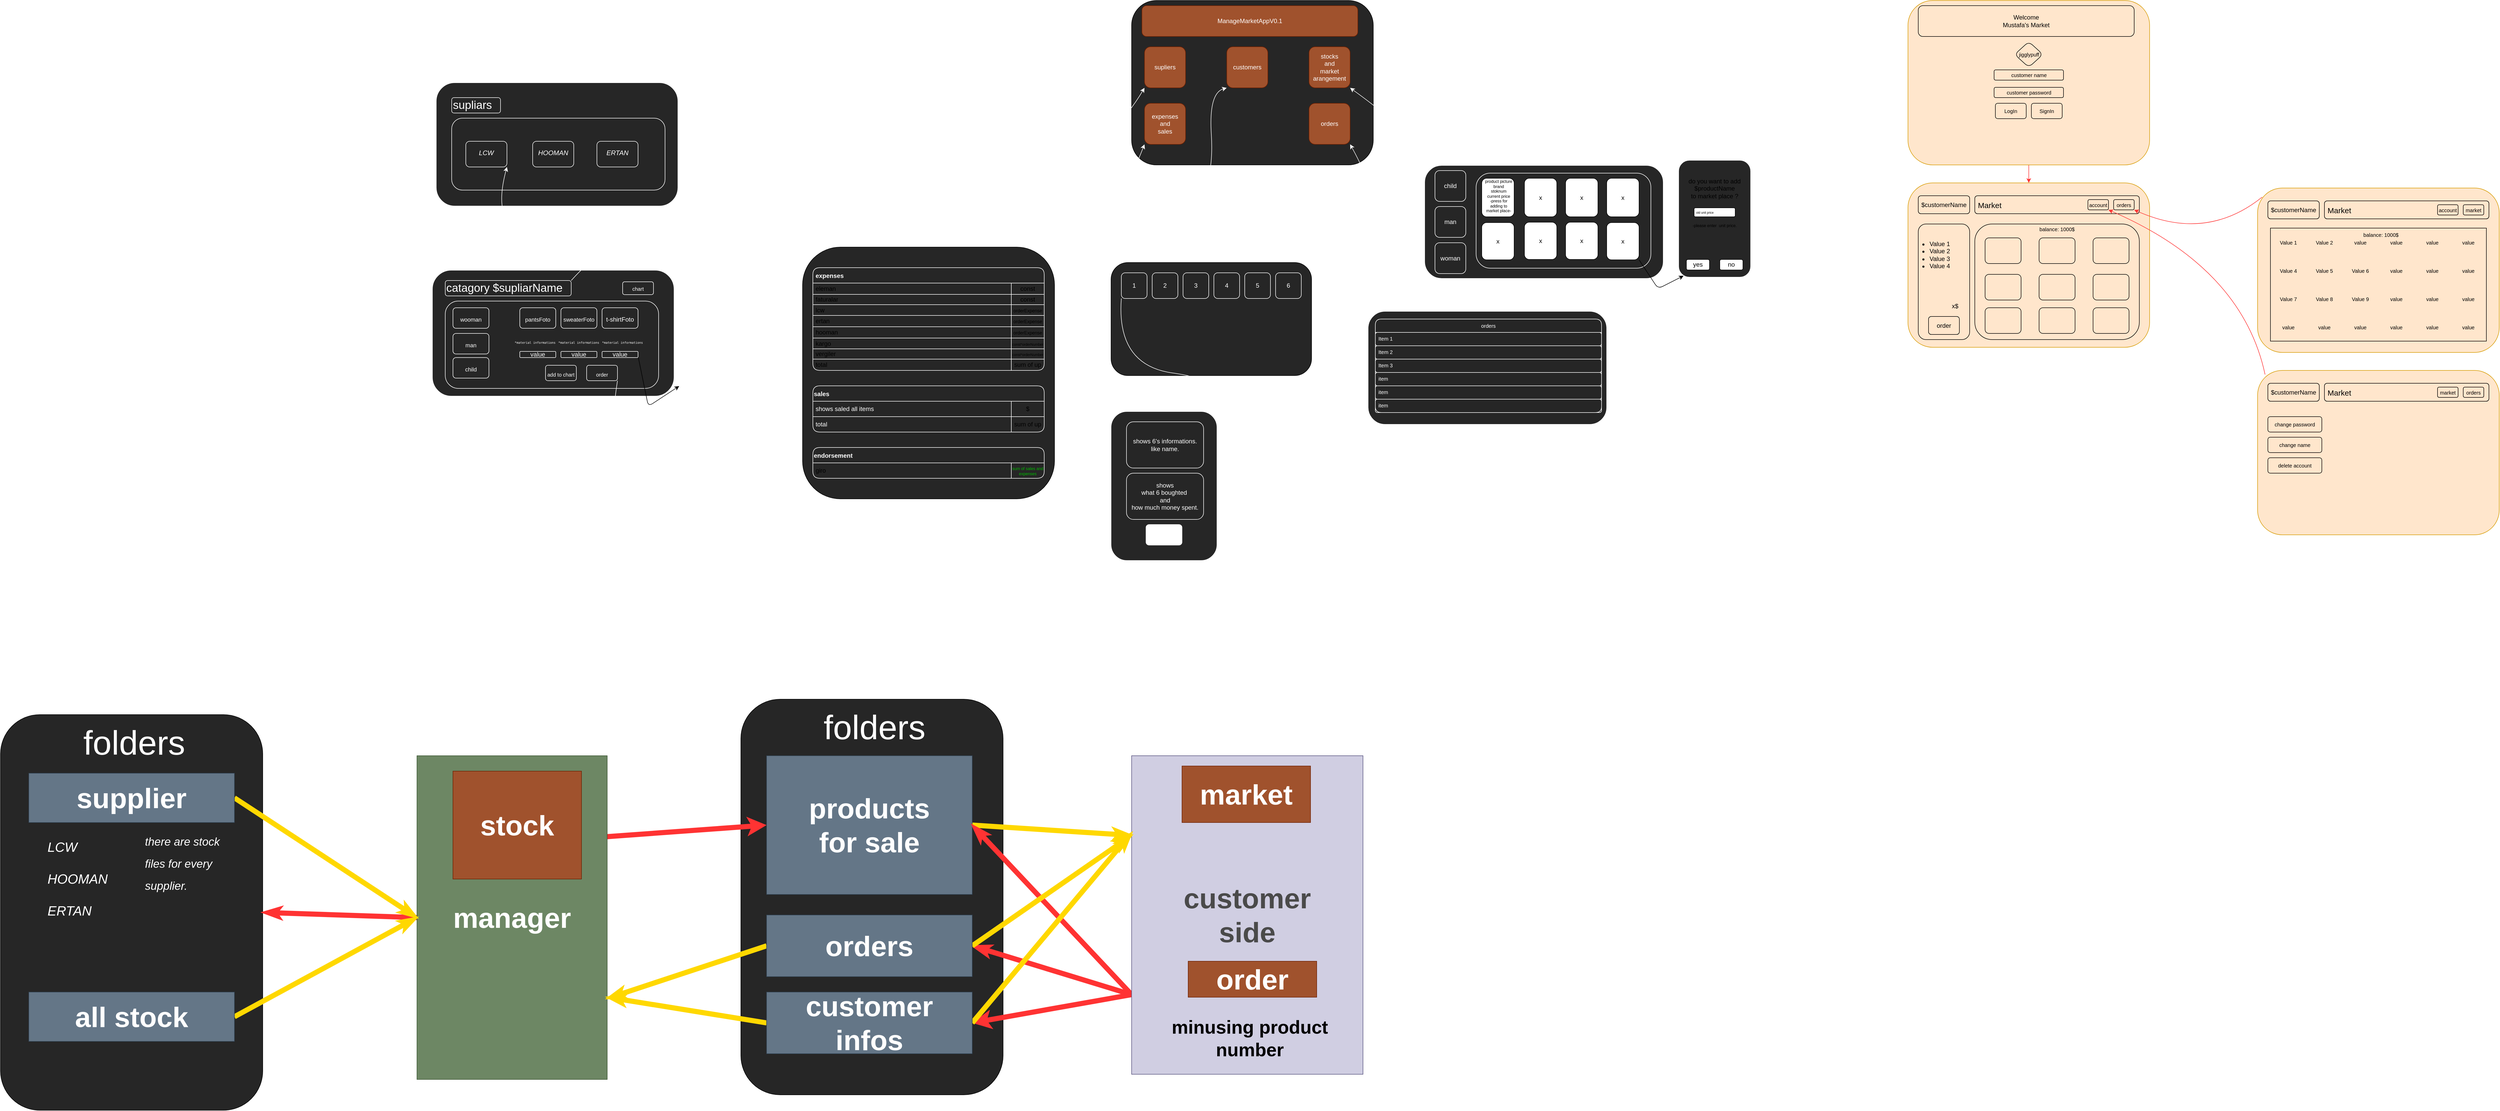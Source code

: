 <mxfile>
    <diagram id="hihi2yRtY_jnP79b_YhU" name="Page-1">
        <mxGraphModel dx="3298" dy="508" grid="1" gridSize="10" guides="1" tooltips="1" connect="1" arrows="1" fold="1" page="1" pageScale="1" pageWidth="827" pageHeight="1169" math="0" shadow="0">
            <root>
                <mxCell id="0"/>
                <mxCell id="1" parent="0"/>
                <mxCell id="343" value="" style="rounded=1;whiteSpace=wrap;html=1;glass=0;fontSize=66;fontColor=#FFFFFF;strokeColor=#000000;fillColor=#262626;" parent="1" vertex="1">
                    <mxGeometry x="-2190" y="1400" width="510" height="770" as="geometry"/>
                </mxCell>
                <mxCell id="344" value="folders" style="text;html=1;strokeColor=none;fillColor=none;align=center;verticalAlign=middle;whiteSpace=wrap;rounded=0;glass=0;fontSize=66;fontColor=#FFFFFF;" parent="1" vertex="1">
                    <mxGeometry x="-2000" y="1440" width="140" height="30" as="geometry"/>
                </mxCell>
                <mxCell id="339" value="" style="rounded=1;whiteSpace=wrap;html=1;glass=0;fontSize=66;fontColor=#FFFFFF;strokeColor=#000000;fillColor=#262626;" parent="1" vertex="1">
                    <mxGeometry x="-750" y="1370" width="510" height="770" as="geometry"/>
                </mxCell>
                <mxCell id="2" value="" style="rounded=1;whiteSpace=wrap;html=1;fillColor=#262626;" parent="1" vertex="1">
                    <mxGeometry x="10" y="10" width="470" height="320" as="geometry"/>
                </mxCell>
                <mxCell id="6" value="stocks&lt;br&gt;and&lt;br&gt;market arangement" style="whiteSpace=wrap;html=1;aspect=fixed;fillColor=#a0522d;fontColor=#ffffff;strokeColor=#6D1F00;rounded=1;" parent="1" vertex="1">
                    <mxGeometry x="355" y="100" width="80" height="80" as="geometry"/>
                </mxCell>
                <mxCell id="7" value="customers" style="whiteSpace=wrap;html=1;aspect=fixed;fillColor=#a0522d;fontColor=#ffffff;strokeColor=#6D1F00;rounded=1;" parent="1" vertex="1">
                    <mxGeometry x="195" y="100" width="80" height="80" as="geometry"/>
                </mxCell>
                <mxCell id="8" value="" style="rounded=1;whiteSpace=wrap;html=1;fillColor=#262626;" parent="1" vertex="1">
                    <mxGeometry x="-30" y="520" width="390" height="220" as="geometry"/>
                </mxCell>
                <mxCell id="186" style="edgeStyle=none;curved=1;html=1;exitX=0;exitY=1;exitDx=0;exitDy=0;entryX=1;entryY=0;entryDx=0;entryDy=0;fontSize=10;fontColor=#00BA00;strokeColor=#FFFFFF;rounded=1;sourcePerimeterSpacing=1;" parent="1" source="9" target="21" edge="1">
                    <mxGeometry relative="1" as="geometry">
                        <Array as="points">
                            <mxPoint x="-20" y="720"/>
                            <mxPoint x="200" y="750"/>
                        </Array>
                    </mxGeometry>
                </mxCell>
                <mxCell id="9" value="1" style="whiteSpace=wrap;html=1;aspect=fixed;rounded=1;fillColor=none;strokeColor=#FFFFFF;fontColor=#FFFFFF;" parent="1" vertex="1">
                    <mxGeometry x="-10" y="540" width="50" height="50" as="geometry"/>
                </mxCell>
                <mxCell id="10" value="2" style="whiteSpace=wrap;html=1;aspect=fixed;rounded=1;fillColor=none;strokeColor=#FFFFFF;fontColor=#FFFFFF;" parent="1" vertex="1">
                    <mxGeometry x="50" y="540" width="50" height="50" as="geometry"/>
                </mxCell>
                <mxCell id="11" value="3" style="whiteSpace=wrap;html=1;aspect=fixed;rounded=1;fillColor=none;strokeColor=#FFFFFF;fontColor=#FFFFFF;" parent="1" vertex="1">
                    <mxGeometry x="110" y="540" width="50" height="50" as="geometry"/>
                </mxCell>
                <mxCell id="12" value="4" style="whiteSpace=wrap;html=1;aspect=fixed;rounded=1;fillColor=none;strokeColor=#FFFFFF;fontColor=#FFFFFF;" parent="1" vertex="1">
                    <mxGeometry x="170" y="540" width="50" height="50" as="geometry"/>
                </mxCell>
                <mxCell id="13" value="5" style="whiteSpace=wrap;html=1;aspect=fixed;rounded=1;fillColor=none;strokeColor=#FFFFFF;fontColor=#FFFFFF;" parent="1" vertex="1">
                    <mxGeometry x="230" y="540" width="50" height="50" as="geometry"/>
                </mxCell>
                <mxCell id="14" value="6" style="whiteSpace=wrap;html=1;aspect=fixed;rounded=1;fillColor=none;strokeColor=#FFFFFF;fontColor=#FFFFFF;" parent="1" vertex="1">
                    <mxGeometry x="290" y="540" width="50" height="50" as="geometry"/>
                </mxCell>
                <mxCell id="15" value="" style="curved=1;endArrow=classic;html=1;exitX=0.02;exitY=0.04;exitDx=0;exitDy=0;entryX=0;entryY=1;entryDx=0;entryDy=0;rounded=1;exitPerimeter=0;strokeColor=#FFFFFF;" parent="1" source="8" target="7" edge="1">
                    <mxGeometry width="50" height="50" relative="1" as="geometry">
                        <mxPoint x="480" y="460" as="sourcePoint"/>
                        <mxPoint x="190" y="190" as="targetPoint"/>
                        <Array as="points">
                            <mxPoint x="120" y="430"/>
                            <mxPoint x="170" y="350"/>
                            <mxPoint x="160" y="190"/>
                        </Array>
                    </mxGeometry>
                </mxCell>
                <mxCell id="17" value="supliers" style="whiteSpace=wrap;html=1;aspect=fixed;fillColor=#a0522d;fontColor=#ffffff;strokeColor=#6D1F00;rounded=1;" parent="1" vertex="1">
                    <mxGeometry x="35" y="100" width="80" height="80" as="geometry"/>
                </mxCell>
                <mxCell id="131" style="edgeStyle=none;curved=1;html=1;exitX=0.026;exitY=0.032;exitDx=0;exitDy=0;entryX=1;entryY=1;entryDx=0;entryDy=0;fontSize=7;strokeColor=#FFFFFF;rounded=1;exitPerimeter=0;" parent="1" source="18" target="6" edge="1">
                    <mxGeometry relative="1" as="geometry">
                        <Array as="points">
                            <mxPoint x="600" y="300"/>
                        </Array>
                    </mxGeometry>
                </mxCell>
                <mxCell id="18" value="" style="rounded=1;whiteSpace=wrap;html=1;fillColor=#262626;strokeColor=#FFFFFF;fontColor=#FFFFFF;" parent="1" vertex="1">
                    <mxGeometry x="580" y="331" width="464" height="220" as="geometry"/>
                </mxCell>
                <mxCell id="21" value="" style="rounded=1;whiteSpace=wrap;html=1;fillColor=#262626;strokeColor=#FFFFFF;fontColor=#FFFFFF;" parent="1" vertex="1">
                    <mxGeometry x="-30" y="810" width="206" height="290" as="geometry"/>
                </mxCell>
                <mxCell id="25" value="woman" style="whiteSpace=wrap;html=1;aspect=fixed;rounded=1;strokeColor=#FFFFFF;fontColor=#FFFFFF;fillColor=none;" parent="1" vertex="1">
                    <mxGeometry x="600" y="481.5" width="60" height="60" as="geometry"/>
                </mxCell>
                <mxCell id="27" value="child" style="whiteSpace=wrap;html=1;aspect=fixed;rounded=1;strokeColor=#FFFFFF;fontColor=#FFFFFF;fillColor=none;" parent="1" vertex="1">
                    <mxGeometry x="600" y="341" width="60" height="60" as="geometry"/>
                </mxCell>
                <mxCell id="28" value="" style="rounded=1;whiteSpace=wrap;html=1;strokeColor=#FFFFFF;fontColor=#FFFFFF;fillColor=none;" parent="1" vertex="1">
                    <mxGeometry x="680" y="346" width="340" height="185" as="geometry"/>
                </mxCell>
                <mxCell id="31" value="&lt;span&gt;shows&lt;br&gt;what 6 boughted&amp;nbsp;&lt;/span&gt;&lt;br&gt;&lt;span&gt;and&lt;/span&gt;&lt;br&gt;&lt;span&gt;how much money spent.&lt;/span&gt;" style="rounded=1;whiteSpace=wrap;html=1;strokeColor=#FFFFFF;fillColor=none;fontColor=#FFFFFF;" parent="1" vertex="1">
                    <mxGeometry y="930" width="150" height="90" as="geometry"/>
                </mxCell>
                <mxCell id="32" value="ManageMarketAppV0.1" style="rounded=1;whiteSpace=wrap;html=1;fillColor=#a0522d;fontColor=#ffffff;strokeColor=#6D1F00;" parent="1" vertex="1">
                    <mxGeometry x="30" y="20" width="420" height="60" as="geometry"/>
                </mxCell>
                <mxCell id="33" value="expenses&lt;br&gt;and&lt;br&gt;sales" style="whiteSpace=wrap;html=1;aspect=fixed;fillColor=#a0522d;fontColor=#ffffff;strokeColor=#6D1F00;rounded=1;" parent="1" vertex="1">
                    <mxGeometry x="35" y="210" width="80" height="80" as="geometry"/>
                </mxCell>
                <mxCell id="322" style="edgeStyle=none;curved=1;rounded=1;html=1;exitX=0.5;exitY=1;exitDx=0;exitDy=0;fontSize=10;fontColor=#000000;strokeColor=#FF3333;" parent="1" source="35" target="205" edge="1">
                    <mxGeometry relative="1" as="geometry"/>
                </mxCell>
                <mxCell id="35" value="" style="rounded=1;whiteSpace=wrap;html=1;fillColor=#ffe6cc;strokeColor=#d79b00;" parent="1" vertex="1">
                    <mxGeometry x="1520" y="10" width="470" height="320" as="geometry"/>
                </mxCell>
                <mxCell id="36" value="Welcome&lt;br&gt;Mustafa's Market" style="rounded=1;whiteSpace=wrap;html=1;fillColor=none;fontColor=#000000;strokeColor=#000000;" parent="1" vertex="1">
                    <mxGeometry x="1540" y="20" width="420" height="60" as="geometry"/>
                </mxCell>
                <mxCell id="40" value="" style="rounded=1;whiteSpace=wrap;html=1;fillColor=#262626;fontColor=#FFFFFF;strokeColor=#FFFFFF;" parent="1" vertex="1">
                    <mxGeometry x="-1350" y="535" width="470" height="245" as="geometry"/>
                </mxCell>
                <mxCell id="62" style="edgeStyle=none;curved=1;html=1;exitX=1;exitY=0;exitDx=0;exitDy=0;fontSize=21;strokeColor=#FFFFFF;rounded=1;fontColor=#FFFFFF;" parent="1" source="41" target="63" edge="1">
                    <mxGeometry relative="1" as="geometry">
                        <mxPoint x="-830" y="490.25" as="targetPoint"/>
                        <Array as="points">
                            <mxPoint x="-950" y="410"/>
                        </Array>
                    </mxGeometry>
                </mxCell>
                <mxCell id="41" value="catagory $supliarName" style="rounded=1;whiteSpace=wrap;html=1;fontSize=22;align=left;fillColor=#262626;strokeColor=#FFFFFF;fontColor=#FFFFFF;" parent="1" vertex="1">
                    <mxGeometry x="-1325" y="555" width="245" height="30" as="geometry"/>
                </mxCell>
                <mxCell id="44" value="" style="rounded=1;whiteSpace=wrap;html=1;fontSize=22;fillColor=none;fontColor=#FFFFFF;strokeColor=#FFFFFF;" parent="1" vertex="1">
                    <mxGeometry x="-1325" y="595" width="415" height="170" as="geometry"/>
                </mxCell>
                <mxCell id="47" value="&lt;span style=&quot;font-size: 11px&quot;&gt;man&lt;/span&gt;" style="rounded=1;whiteSpace=wrap;html=1;fontSize=22;strokeColor=#FFFFFF;fillColor=none;verticalAlign=top;fontColor=#FFFFFF;" parent="1" vertex="1">
                    <mxGeometry x="-1310" y="658" width="70" height="40" as="geometry"/>
                </mxCell>
                <mxCell id="61" style="edgeStyle=none;curved=1;html=1;entryX=0;entryY=1;entryDx=0;entryDy=0;fontSize=21;strokeColor=#FFFFFF;rounded=1;exitX=1;exitY=0.5;exitDx=0;exitDy=0;" parent="1" source="51" target="17" edge="1">
                    <mxGeometry relative="1" as="geometry">
                        <mxPoint x="-740" y="110" as="sourcePoint"/>
                        <Array as="points">
                            <mxPoint x="-160" y="510"/>
                        </Array>
                    </mxGeometry>
                </mxCell>
                <mxCell id="51" value="" style="rounded=1;whiteSpace=wrap;html=1;fillColor=#262626;fontColor=#FFFFFF;strokeColor=#FFFFFF;" parent="1" vertex="1">
                    <mxGeometry x="-1342.5" y="170" width="470" height="240" as="geometry"/>
                </mxCell>
                <mxCell id="52" value="supliars" style="rounded=1;whiteSpace=wrap;html=1;fontSize=22;align=left;fillColor=#262626;strokeColor=#FFFFFF;fontColor=#FFFFFF;" parent="1" vertex="1">
                    <mxGeometry x="-1312.5" y="199" width="95" height="30" as="geometry"/>
                </mxCell>
                <mxCell id="53" value="" style="rounded=1;whiteSpace=wrap;html=1;fontSize=22;fillColor=none;fontColor=#FFFFFF;strokeColor=#FFFFFF;" parent="1" vertex="1">
                    <mxGeometry x="-1312.5" y="239" width="415" height="140" as="geometry"/>
                </mxCell>
                <mxCell id="54" value="&lt;font style=&quot;font-size: 13px&quot;&gt;&lt;i&gt;LCW&lt;/i&gt;&lt;/font&gt;" style="rounded=1;whiteSpace=wrap;html=1;fontSize=22;strokeColor=#FFFFFF;fillColor=none;verticalAlign=top;fontColor=#FFFFFF;" parent="1" vertex="1">
                    <mxGeometry x="-1285" y="284" width="80" height="50" as="geometry"/>
                </mxCell>
                <mxCell id="55" value="&lt;i style=&quot;font-size: 13px&quot;&gt;HOOMAN&lt;/i&gt;" style="rounded=1;whiteSpace=wrap;html=1;fontSize=22;strokeColor=#FFFFFF;fillColor=none;verticalAlign=top;fontColor=#FFFFFF;" parent="1" vertex="1">
                    <mxGeometry x="-1155" y="284" width="80" height="50" as="geometry"/>
                </mxCell>
                <mxCell id="57" value="&lt;i style=&quot;font-size: 13px&quot;&gt;ERTAN&lt;/i&gt;" style="rounded=1;whiteSpace=wrap;html=1;fontSize=22;strokeColor=#FFFFFF;fillColor=none;verticalAlign=top;fontColor=#FFFFFF;" parent="1" vertex="1">
                    <mxGeometry x="-1030" y="284" width="80" height="50" as="geometry"/>
                </mxCell>
                <mxCell id="60" style="edgeStyle=none;curved=1;html=1;exitX=0.012;exitY=0.05;exitDx=0;exitDy=0;entryX=1;entryY=1;entryDx=0;entryDy=0;fontSize=21;strokeColor=#FFFFFF;rounded=1;exitPerimeter=0;fontColor=#FFFFFF;" parent="1" source="40" target="54" edge="1">
                    <mxGeometry relative="1" as="geometry">
                        <Array as="points">
                            <mxPoint x="-1300" y="420"/>
                            <mxPoint x="-1205" y="450"/>
                            <mxPoint x="-1220" y="390"/>
                        </Array>
                    </mxGeometry>
                </mxCell>
                <mxCell id="63" value="&lt;h1&gt;&lt;font style=&quot;font-size: 18px&quot;&gt;$supliarName is a property of wears.&lt;/font&gt;&lt;/h1&gt;" style="text;html=1;strokeColor=none;fillColor=none;spacing=5;spacingTop=-20;whiteSpace=wrap;overflow=hidden;rounded=1;fontSize=21;fontColor=#FFFFFF;" parent="1" vertex="1">
                    <mxGeometry x="-872" y="520" width="170" height="120" as="geometry"/>
                </mxCell>
                <mxCell id="66" value="&lt;p&gt;&lt;span style=&quot;font-size: 12px ; line-height: 0.8&quot;&gt;**&lt;/span&gt;&lt;/p&gt;" style="text;html=1;strokeColor=none;fillColor=none;spacing=5;spacingTop=-20;whiteSpace=wrap;overflow=hidden;rounded=1;fontSize=21;fontColor=#FFFFFF;" parent="1" vertex="1">
                    <mxGeometry x="-870" y="625" width="170" height="60" as="geometry"/>
                </mxCell>
                <mxCell id="67" value="shows 6's informations.&lt;br&gt;like name." style="rounded=1;whiteSpace=wrap;html=1;fillColor=none;strokeColor=#FFFFFF;fontColor=#FFFFFF;" parent="1" vertex="1">
                    <mxGeometry y="830" width="150" height="90" as="geometry"/>
                </mxCell>
                <mxCell id="76" value="value" style="rounded=1;whiteSpace=wrap;html=1;fontSize=12;strokeColor=#FFFFFF;fillColor=none;fontColor=#FFFFFF;" parent="1" vertex="1">
                    <mxGeometry x="-1180" y="693" width="70" height="12" as="geometry"/>
                </mxCell>
                <mxCell id="84" style="edgeStyle=none;curved=1;html=1;exitX=1;exitY=1;exitDx=0;exitDy=0;fontSize=12;strokeColor=#FFFFFF;rounded=1;fontColor=#FFFFFF;" parent="1" source="78" target="80" edge="1">
                    <mxGeometry relative="1" as="geometry">
                        <mxPoint x="-880" y="850" as="targetPoint"/>
                        <Array as="points">
                            <mxPoint x="-1010" y="880"/>
                            <mxPoint x="-940" y="840"/>
                            <mxPoint x="-910" y="850"/>
                        </Array>
                    </mxGeometry>
                </mxCell>
                <mxCell id="80" value="&lt;p&gt;&lt;span style=&quot;font-size: 12px ; line-height: 0.8&quot;&gt;* shoes, sweater, pants&lt;/span&gt;&lt;/p&gt;&lt;p&gt;&lt;font style=&quot;font-size: 12px&quot;&gt;* numericField&lt;/font&gt;&lt;/p&gt;&lt;p&gt;&lt;font style=&quot;font-size: 12px&quot;&gt;* order button&lt;/font&gt;&lt;/p&gt;" style="text;html=1;strokeColor=none;fillColor=none;spacing=5;spacingTop=-20;whiteSpace=wrap;overflow=hidden;rounded=1;fontSize=21;fontColor=#FFFFFF;" parent="1" vertex="1">
                    <mxGeometry x="-870" y="693" width="170" height="135" as="geometry"/>
                </mxCell>
                <mxCell id="129" style="edgeStyle=none;curved=1;html=1;entryX=0;entryY=1;entryDx=0;entryDy=0;fontSize=7;strokeColor=#FFFFFF;rounded=1;" parent="1" source="87" target="33" edge="1">
                    <mxGeometry relative="1" as="geometry">
                        <Array as="points">
                            <mxPoint x="-40" y="480"/>
                        </Array>
                    </mxGeometry>
                </mxCell>
                <mxCell id="87" value="" style="rounded=1;whiteSpace=wrap;html=1;fillColor=#262626;" parent="1" vertex="1">
                    <mxGeometry x="-630" y="490" width="490" height="490" as="geometry"/>
                </mxCell>
                <mxCell id="94" value=" expenses" style="shape=table;startSize=30;container=1;collapsible=0;childLayout=tableLayout;fontStyle=1;align=left;pointerEvents=1;glass=0;fontSize=12;strokeColor=#FFFFFF;fillColor=none;rounded=1;fontColor=#FFFFFF;" parent="1" vertex="1">
                    <mxGeometry x="-610" y="530" width="450" height="200" as="geometry"/>
                </mxCell>
                <mxCell id="95" value="" style="shape=partialRectangle;html=1;whiteSpace=wrap;collapsible=0;dropTarget=0;pointerEvents=0;fillColor=none;top=0;left=0;bottom=0;right=0;points=[[0,0.5],[1,0.5]];portConstraint=eastwest;glass=0;fontSize=12;strokeColor=#FFFFFF;rounded=1;" parent="94" vertex="1">
                    <mxGeometry y="30" width="450" height="22" as="geometry"/>
                </mxCell>
                <mxCell id="96" value="&amp;nbsp;eleman" style="shape=partialRectangle;html=1;whiteSpace=wrap;connectable=0;fillColor=none;top=0;left=0;bottom=0;right=0;overflow=hidden;pointerEvents=1;glass=0;fontSize=12;strokeColor=default;align=left;rounded=1;" parent="95" vertex="1">
                    <mxGeometry width="386" height="22" as="geometry">
                        <mxRectangle width="386" height="22" as="alternateBounds"/>
                    </mxGeometry>
                </mxCell>
                <mxCell id="111" value="const" style="shape=partialRectangle;html=1;whiteSpace=wrap;connectable=0;fillColor=none;top=0;left=0;bottom=0;right=0;overflow=hidden;pointerEvents=1;glass=0;fontSize=12;strokeColor=default;rounded=1;" parent="95" vertex="1">
                    <mxGeometry x="386" width="64" height="22" as="geometry">
                        <mxRectangle width="64" height="22" as="alternateBounds"/>
                    </mxGeometry>
                </mxCell>
                <mxCell id="117" style="shape=partialRectangle;html=1;whiteSpace=wrap;collapsible=0;dropTarget=0;pointerEvents=0;fillColor=none;top=0;left=0;bottom=0;right=0;points=[[0,0.5],[1,0.5]];portConstraint=eastwest;glass=0;fontSize=12;strokeColor=#FFFFFF;align=left;rounded=1;" parent="94" vertex="1">
                    <mxGeometry y="52" width="450" height="20" as="geometry"/>
                </mxCell>
                <mxCell id="118" value="&amp;nbsp;faturalar" style="shape=partialRectangle;html=1;whiteSpace=wrap;connectable=0;fillColor=none;top=0;left=0;bottom=0;right=0;overflow=hidden;pointerEvents=1;glass=0;fontSize=12;strokeColor=default;align=left;rounded=1;" parent="117" vertex="1">
                    <mxGeometry width="386" height="20" as="geometry">
                        <mxRectangle width="386" height="20" as="alternateBounds"/>
                    </mxGeometry>
                </mxCell>
                <mxCell id="119" value="const" style="shape=partialRectangle;html=1;whiteSpace=wrap;connectable=0;fillColor=none;top=0;left=0;bottom=0;right=0;overflow=hidden;pointerEvents=1;glass=0;fontSize=12;strokeColor=default;rounded=1;" parent="117" vertex="1">
                    <mxGeometry x="386" width="64" height="20" as="geometry">
                        <mxRectangle width="64" height="20" as="alternateBounds"/>
                    </mxGeometry>
                </mxCell>
                <mxCell id="114" style="shape=partialRectangle;html=1;whiteSpace=wrap;collapsible=0;dropTarget=0;pointerEvents=0;fillColor=none;top=0;left=0;bottom=0;right=0;points=[[0,0.5],[1,0.5]];portConstraint=eastwest;glass=0;fontSize=12;strokeColor=#FFFFFF;rounded=1;" parent="94" vertex="1">
                    <mxGeometry y="72" width="450" height="21" as="geometry"/>
                </mxCell>
                <mxCell id="115" value="&amp;nbsp;lcw" style="shape=partialRectangle;html=1;whiteSpace=wrap;connectable=0;fillColor=none;top=0;left=0;bottom=0;right=0;overflow=hidden;pointerEvents=1;glass=0;fontSize=12;strokeColor=default;align=left;rounded=1;" parent="114" vertex="1">
                    <mxGeometry width="386" height="21" as="geometry">
                        <mxRectangle width="386" height="21" as="alternateBounds"/>
                    </mxGeometry>
                </mxCell>
                <mxCell id="116" value="&lt;font style=&quot;font-size: 9px&quot;&gt;orderExpense&lt;/font&gt;" style="shape=partialRectangle;html=1;whiteSpace=wrap;connectable=0;fillColor=none;top=0;left=0;bottom=0;right=0;overflow=hidden;pointerEvents=1;glass=0;fontSize=12;strokeColor=default;rounded=1;" parent="114" vertex="1">
                    <mxGeometry x="386" width="64" height="21" as="geometry">
                        <mxRectangle width="64" height="21" as="alternateBounds"/>
                    </mxGeometry>
                </mxCell>
                <mxCell id="99" value="" style="shape=partialRectangle;html=1;whiteSpace=wrap;collapsible=0;dropTarget=0;pointerEvents=0;fillColor=none;top=0;left=0;bottom=0;right=0;points=[[0,0.5],[1,0.5]];portConstraint=eastwest;glass=0;fontSize=12;strokeColor=#FFFFFF;rounded=1;" parent="94" vertex="1">
                    <mxGeometry y="93" width="450" height="22" as="geometry"/>
                </mxCell>
                <mxCell id="100" value="&amp;nbsp;ertan" style="shape=partialRectangle;html=1;whiteSpace=wrap;connectable=0;fillColor=none;top=0;left=0;bottom=0;right=0;overflow=hidden;pointerEvents=1;glass=0;fontSize=12;strokeColor=#FFFFFF;align=left;rounded=1;" parent="99" vertex="1">
                    <mxGeometry width="386" height="22" as="geometry">
                        <mxRectangle width="386" height="22" as="alternateBounds"/>
                    </mxGeometry>
                </mxCell>
                <mxCell id="112" value="&lt;span style=&quot;font-size: 9px&quot;&gt;orderExpense&lt;/span&gt;" style="shape=partialRectangle;html=1;whiteSpace=wrap;connectable=0;fillColor=none;top=0;left=0;bottom=0;right=0;overflow=hidden;pointerEvents=1;glass=0;fontSize=12;strokeColor=#FFFFFF;rounded=1;" parent="99" vertex="1">
                    <mxGeometry x="386" width="64" height="22" as="geometry">
                        <mxRectangle width="64" height="22" as="alternateBounds"/>
                    </mxGeometry>
                </mxCell>
                <mxCell id="103" value="" style="shape=partialRectangle;html=1;whiteSpace=wrap;collapsible=0;dropTarget=0;pointerEvents=0;fillColor=none;top=0;left=0;bottom=0;right=0;points=[[0,0.5],[1,0.5]];portConstraint=eastwest;glass=0;fontSize=12;strokeColor=#FFFFFF;rounded=1;" parent="94" vertex="1">
                    <mxGeometry y="115" width="450" height="22" as="geometry"/>
                </mxCell>
                <mxCell id="104" value="&amp;nbsp;hooman" style="shape=partialRectangle;html=1;whiteSpace=wrap;connectable=0;fillColor=none;top=0;left=0;bottom=0;right=0;overflow=hidden;pointerEvents=1;glass=0;fontSize=12;strokeColor=#FFFFFF;align=left;rounded=1;" parent="103" vertex="1">
                    <mxGeometry width="386" height="22" as="geometry">
                        <mxRectangle width="386" height="22" as="alternateBounds"/>
                    </mxGeometry>
                </mxCell>
                <mxCell id="113" value="&lt;span style=&quot;font-size: 9px&quot;&gt;orderExpense&lt;/span&gt;" style="shape=partialRectangle;html=1;whiteSpace=wrap;connectable=0;fillColor=none;top=0;left=0;bottom=0;right=0;overflow=hidden;pointerEvents=1;glass=0;fontSize=12;strokeColor=#FFFFFF;rounded=1;" parent="103" vertex="1">
                    <mxGeometry x="386" width="64" height="22" as="geometry">
                        <mxRectangle width="64" height="22" as="alternateBounds"/>
                    </mxGeometry>
                </mxCell>
                <mxCell id="120" style="shape=partialRectangle;html=1;whiteSpace=wrap;collapsible=0;dropTarget=0;pointerEvents=0;fillColor=none;top=0;left=0;bottom=0;right=0;points=[[0,0.5],[1,0.5]];portConstraint=eastwest;glass=0;fontSize=12;strokeColor=#FFFFFF;rounded=1;" parent="94" vertex="1">
                    <mxGeometry y="137" width="450" height="21" as="geometry"/>
                </mxCell>
                <mxCell id="121" value="&amp;nbsp;kargo" style="shape=partialRectangle;html=1;whiteSpace=wrap;connectable=0;fillColor=none;top=0;left=0;bottom=0;right=0;overflow=hidden;pointerEvents=1;glass=0;fontSize=12;strokeColor=#FFFFFF;align=left;rounded=1;" parent="120" vertex="1">
                    <mxGeometry width="386" height="21" as="geometry">
                        <mxRectangle width="386" height="21" as="alternateBounds"/>
                    </mxGeometry>
                </mxCell>
                <mxCell id="122" value="&lt;font style=&quot;font-size: 7px&quot;&gt;const*orderNumber&lt;/font&gt;" style="shape=partialRectangle;html=1;whiteSpace=wrap;connectable=0;fillColor=none;top=0;left=0;bottom=0;right=0;overflow=hidden;pointerEvents=1;glass=0;fontSize=12;strokeColor=#FFFFFF;rounded=1;" parent="120" vertex="1">
                    <mxGeometry x="386" width="64" height="21" as="geometry">
                        <mxRectangle width="64" height="21" as="alternateBounds"/>
                    </mxGeometry>
                </mxCell>
                <mxCell id="123" style="shape=partialRectangle;html=1;whiteSpace=wrap;collapsible=0;dropTarget=0;pointerEvents=0;fillColor=none;top=0;left=0;bottom=0;right=0;points=[[0,0.5],[1,0.5]];portConstraint=eastwest;glass=0;fontSize=12;strokeColor=#FFFFFF;rounded=1;" parent="94" vertex="1">
                    <mxGeometry y="158" width="450" height="20" as="geometry"/>
                </mxCell>
                <mxCell id="124" value="&amp;nbsp;vergiler" style="shape=partialRectangle;html=1;whiteSpace=wrap;connectable=0;fillColor=none;top=0;left=0;bottom=0;right=0;overflow=hidden;pointerEvents=1;glass=0;fontSize=12;strokeColor=#FFFFFF;align=left;rounded=1;" parent="123" vertex="1">
                    <mxGeometry width="386" height="20" as="geometry">
                        <mxRectangle width="386" height="20" as="alternateBounds"/>
                    </mxGeometry>
                </mxCell>
                <mxCell id="125" value="&lt;span style=&quot;font-size: 7px&quot;&gt;const*orderNumber&lt;/span&gt;" style="shape=partialRectangle;html=1;whiteSpace=wrap;connectable=0;fillColor=none;top=0;left=0;bottom=0;right=0;overflow=hidden;pointerEvents=1;glass=0;fontSize=12;strokeColor=#FFFFFF;rounded=1;" parent="123" vertex="1">
                    <mxGeometry x="386" width="64" height="20" as="geometry">
                        <mxRectangle width="64" height="20" as="alternateBounds"/>
                    </mxGeometry>
                </mxCell>
                <mxCell id="126" style="shape=partialRectangle;html=1;whiteSpace=wrap;collapsible=0;dropTarget=0;pointerEvents=0;fillColor=none;top=0;left=0;bottom=0;right=0;points=[[0,0.5],[1,0.5]];portConstraint=eastwest;glass=0;fontSize=12;strokeColor=#FFFFFF;rounded=1;" parent="94" vertex="1">
                    <mxGeometry y="178" width="450" height="22" as="geometry"/>
                </mxCell>
                <mxCell id="127" value="&amp;nbsp;total" style="shape=partialRectangle;html=1;whiteSpace=wrap;connectable=0;fillColor=none;top=0;left=0;bottom=0;right=0;overflow=hidden;pointerEvents=1;glass=0;fontSize=12;strokeColor=#FFFFFF;align=left;rounded=1;" parent="126" vertex="1">
                    <mxGeometry width="386" height="22" as="geometry">
                        <mxRectangle width="386" height="22" as="alternateBounds"/>
                    </mxGeometry>
                </mxCell>
                <mxCell id="128" value="sum of up" style="shape=partialRectangle;html=1;whiteSpace=wrap;connectable=0;fillColor=none;top=0;left=0;bottom=0;right=0;overflow=hidden;pointerEvents=1;glass=0;fontSize=12;strokeColor=#FFFFFF;rounded=1;" parent="126" vertex="1">
                    <mxGeometry x="386" width="64" height="22" as="geometry">
                        <mxRectangle width="64" height="22" as="alternateBounds"/>
                    </mxGeometry>
                </mxCell>
                <mxCell id="132" value="orders" style="whiteSpace=wrap;html=1;aspect=fixed;fillColor=#a0522d;fontColor=#ffffff;strokeColor=#6D1F00;rounded=1;" parent="1" vertex="1">
                    <mxGeometry x="355" y="210" width="80" height="80" as="geometry"/>
                </mxCell>
                <mxCell id="133" value="sales" style="shape=table;startSize=30;container=1;collapsible=0;childLayout=tableLayout;fontStyle=1;align=left;pointerEvents=1;glass=0;fontSize=12;strokeColor=#FFFFFF;fillColor=none;rounded=1;fontColor=#FFFFFF;" parent="1" vertex="1">
                    <mxGeometry x="-610" y="760" width="450" height="90" as="geometry"/>
                </mxCell>
                <mxCell id="134" value="" style="shape=partialRectangle;html=1;whiteSpace=wrap;collapsible=0;dropTarget=0;pointerEvents=0;fillColor=none;top=0;left=0;bottom=0;right=0;points=[[0,0.5],[1,0.5]];portConstraint=eastwest;glass=0;fontSize=12;strokeColor=#FFFFFF;rounded=1;" parent="133" vertex="1">
                    <mxGeometry y="30" width="450" height="30" as="geometry"/>
                </mxCell>
                <mxCell id="135" value="&amp;nbsp;shows saled all items" style="shape=partialRectangle;html=1;whiteSpace=wrap;connectable=0;fillColor=none;top=0;left=0;bottom=0;right=0;overflow=hidden;pointerEvents=1;glass=0;fontSize=12;strokeColor=default;align=left;rounded=1;fontColor=#FFFFFF;" parent="134" vertex="1">
                    <mxGeometry width="386" height="30" as="geometry">
                        <mxRectangle width="386" height="30" as="alternateBounds"/>
                    </mxGeometry>
                </mxCell>
                <mxCell id="136" value="$" style="shape=partialRectangle;html=1;whiteSpace=wrap;connectable=0;fillColor=none;top=0;left=0;bottom=0;right=0;overflow=hidden;pointerEvents=1;glass=0;fontSize=12;strokeColor=default;rounded=1;" parent="134" vertex="1">
                    <mxGeometry x="386" width="64" height="30" as="geometry">
                        <mxRectangle width="64" height="30" as="alternateBounds"/>
                    </mxGeometry>
                </mxCell>
                <mxCell id="158" style="shape=partialRectangle;html=1;whiteSpace=wrap;collapsible=0;dropTarget=0;pointerEvents=0;fillColor=none;top=0;left=0;bottom=0;right=0;points=[[0,0.5],[1,0.5]];portConstraint=eastwest;glass=0;fontSize=12;strokeColor=#FFFFFF;rounded=1;" parent="133" vertex="1">
                    <mxGeometry y="60" width="450" height="30" as="geometry"/>
                </mxCell>
                <mxCell id="159" value="&amp;nbsp;total" style="shape=partialRectangle;html=1;whiteSpace=wrap;connectable=0;fillColor=none;top=0;left=0;bottom=0;right=0;overflow=hidden;pointerEvents=1;glass=0;fontSize=12;strokeColor=default;align=left;rounded=1;fontColor=#FFFFFF;" parent="158" vertex="1">
                    <mxGeometry width="386" height="30" as="geometry">
                        <mxRectangle width="386" height="30" as="alternateBounds"/>
                    </mxGeometry>
                </mxCell>
                <mxCell id="160" value="sum of up" style="shape=partialRectangle;html=1;whiteSpace=wrap;connectable=0;fillColor=none;top=0;left=0;bottom=0;right=0;overflow=hidden;pointerEvents=1;glass=0;fontSize=12;strokeColor=default;rounded=1;" parent="158" vertex="1">
                    <mxGeometry x="386" width="64" height="30" as="geometry">
                        <mxRectangle width="64" height="30" as="alternateBounds"/>
                    </mxGeometry>
                </mxCell>
                <mxCell id="162" value="endorsement" style="shape=table;startSize=30;container=1;collapsible=0;childLayout=tableLayout;fontStyle=1;align=left;pointerEvents=1;glass=0;fontSize=12;strokeColor=#FFFFFF;fillColor=none;rounded=1;fontColor=#FFFFFF;" parent="1" vertex="1">
                    <mxGeometry x="-610" y="880" width="450" height="60" as="geometry"/>
                </mxCell>
                <mxCell id="163" value="" style="shape=partialRectangle;html=1;whiteSpace=wrap;collapsible=0;dropTarget=0;pointerEvents=0;fillColor=none;top=0;left=0;bottom=0;right=0;points=[[0,0.5],[1,0.5]];portConstraint=eastwest;glass=0;fontSize=12;strokeColor=#FFFFFF;rounded=1;" parent="162" vertex="1">
                    <mxGeometry y="30" width="450" height="30" as="geometry"/>
                </mxCell>
                <mxCell id="164" value="&amp;nbsp;giro" style="shape=partialRectangle;html=1;whiteSpace=wrap;connectable=0;fillColor=none;top=0;left=0;bottom=0;right=0;overflow=hidden;pointerEvents=1;glass=0;fontSize=12;strokeColor=default;align=left;rounded=1;" parent="163" vertex="1">
                    <mxGeometry width="386" height="30" as="geometry">
                        <mxRectangle width="386" height="30" as="alternateBounds"/>
                    </mxGeometry>
                </mxCell>
                <mxCell id="165" value="&lt;font style=&quot;font-size: 8px;&quot;&gt;&lt;font style=&quot;font-size: 8px;&quot;&gt;sum of sales and expenses&lt;/font&gt;&lt;br style=&quot;font-size: 8px;&quot;&gt;&lt;/font&gt;" style="shape=partialRectangle;html=1;whiteSpace=wrap;connectable=0;fillColor=none;top=0;left=0;bottom=0;right=0;overflow=hidden;pointerEvents=1;glass=0;fontSize=8;strokeColor=default;verticalAlign=top;fontColor=#00BA00;rounded=1;" parent="163" vertex="1">
                    <mxGeometry x="386" width="64" height="30" as="geometry">
                        <mxRectangle width="64" height="30" as="alternateBounds"/>
                    </mxGeometry>
                </mxCell>
                <mxCell id="195" style="edgeStyle=none;curved=1;html=1;entryX=1;entryY=1;entryDx=0;entryDy=0;fontSize=10;fontColor=#FFFFFF;strokeColor=#FFFFFF;rounded=1;exitX=0.014;exitY=0.048;exitDx=0;exitDy=0;exitPerimeter=0;" parent="1" source="187" target="132" edge="1">
                    <mxGeometry relative="1" as="geometry">
                        <Array as="points">
                            <mxPoint x="530" y="460"/>
                        </Array>
                    </mxGeometry>
                </mxCell>
                <mxCell id="187" value="" style="rounded=1;whiteSpace=wrap;html=1;fillColor=#262626;fontColor=#FFFFFF;strokeColor=#FFFFFF;" parent="1" vertex="1">
                    <mxGeometry x="470" y="615" width="464" height="220" as="geometry"/>
                </mxCell>
                <mxCell id="188" value="orders" style="swimlane;fontStyle=0;childLayout=stackLayout;horizontal=1;startSize=26;fillColor=none;horizontalStack=0;resizeParent=1;resizeParentMax=0;resizeLast=0;collapsible=1;marginBottom=0;glass=0;fontSize=10;fontColor=#FFFFFF;strokeColor=#FFFFFF;rounded=1;" parent="1" vertex="1">
                    <mxGeometry x="484" y="630" width="440" height="182" as="geometry"/>
                </mxCell>
                <mxCell id="189" value="Item 1" style="text;strokeColor=#FFFFFF;fillColor=none;align=left;verticalAlign=top;spacingLeft=4;spacingRight=4;overflow=hidden;rotatable=0;points=[[0,0.5],[1,0.5]];portConstraint=eastwest;glass=0;fontSize=10;fontColor=#FFFFFF;rounded=1;" parent="188" vertex="1">
                    <mxGeometry y="26" width="440" height="26" as="geometry"/>
                </mxCell>
                <mxCell id="190" value="Item 2" style="text;strokeColor=#FFFFFF;fillColor=none;align=left;verticalAlign=top;spacingLeft=4;spacingRight=4;overflow=hidden;rotatable=0;points=[[0,0.5],[1,0.5]];portConstraint=eastwest;glass=0;fontSize=10;fontColor=#FFFFFF;rounded=1;" parent="188" vertex="1">
                    <mxGeometry y="52" width="440" height="26" as="geometry"/>
                </mxCell>
                <mxCell id="191" value="Item 3" style="text;strokeColor=#FFFFFF;fillColor=none;align=left;verticalAlign=top;spacingLeft=4;spacingRight=4;overflow=hidden;rotatable=0;points=[[0,0.5],[1,0.5]];portConstraint=eastwest;glass=0;fontSize=10;fontColor=#FFFFFF;rounded=1;" parent="188" vertex="1">
                    <mxGeometry y="78" width="440" height="26" as="geometry"/>
                </mxCell>
                <mxCell id="192" value="item" style="text;strokeColor=#FFFFFF;fillColor=none;align=left;verticalAlign=top;spacingLeft=4;spacingRight=4;overflow=hidden;rotatable=0;points=[[0,0.5],[1,0.5]];portConstraint=eastwest;glass=0;fontSize=10;fontColor=#FFFFFF;rounded=1;" parent="188" vertex="1">
                    <mxGeometry y="104" width="440" height="26" as="geometry"/>
                </mxCell>
                <mxCell id="193" value="item" style="text;strokeColor=#FFFFFF;fillColor=none;align=left;verticalAlign=top;spacingLeft=4;spacingRight=4;overflow=hidden;rotatable=0;points=[[0,0.5],[1,0.5]];portConstraint=eastwest;glass=0;fontSize=10;fontColor=#FFFFFF;rounded=1;" parent="188" vertex="1">
                    <mxGeometry y="130" width="440" height="26" as="geometry"/>
                </mxCell>
                <mxCell id="194" value="item" style="text;strokeColor=#FFFFFF;fillColor=none;align=left;verticalAlign=top;spacingLeft=4;spacingRight=4;overflow=hidden;rotatable=0;points=[[0,0.5],[1,0.5]];portConstraint=eastwest;glass=0;fontSize=10;fontColor=#FFFFFF;rounded=1;" parent="188" vertex="1">
                    <mxGeometry y="156" width="440" height="26" as="geometry"/>
                </mxCell>
                <mxCell id="198" value="customer name" style="rounded=1;whiteSpace=wrap;html=1;glass=0;fontSize=10;fontColor=#000000;strokeColor=#000000;fillColor=none;" parent="1" vertex="1">
                    <mxGeometry x="1687.5" y="145" width="135" height="20" as="geometry"/>
                </mxCell>
                <mxCell id="199" value="customer password" style="rounded=1;whiteSpace=wrap;html=1;glass=0;fontSize=10;fontColor=#000000;strokeColor=#000000;fillColor=none;" parent="1" vertex="1">
                    <mxGeometry x="1687.5" y="179" width="135" height="20" as="geometry"/>
                </mxCell>
                <mxCell id="200" value="LogIn" style="rounded=1;whiteSpace=wrap;html=1;glass=0;fontSize=10;fontColor=#000000;strokeColor=#000000;fillColor=none;" parent="1" vertex="1">
                    <mxGeometry x="1690" y="210" width="60" height="30" as="geometry"/>
                </mxCell>
                <mxCell id="201" value="SignIn" style="rounded=1;whiteSpace=wrap;html=1;glass=0;fontSize=10;fontColor=#000000;strokeColor=#000000;fillColor=none;" parent="1" vertex="1">
                    <mxGeometry x="1760" y="210" width="60" height="30" as="geometry"/>
                </mxCell>
                <mxCell id="204" value="jigglypuff" style="rhombus;whiteSpace=wrap;html=1;glass=0;fontSize=10;fontColor=#000000;strokeColor=#000000;fillColor=none;rounded=1;" parent="1" vertex="1">
                    <mxGeometry x="1727.5" y="90" width="55" height="50" as="geometry"/>
                </mxCell>
                <mxCell id="205" value="" style="rounded=1;whiteSpace=wrap;html=1;fillColor=#ffe6cc;strokeColor=#d79b00;" parent="1" vertex="1">
                    <mxGeometry x="1520" y="365" width="470" height="320" as="geometry"/>
                </mxCell>
                <mxCell id="206" value="&amp;nbsp;Market" style="rounded=1;whiteSpace=wrap;html=1;fillColor=none;fontColor=#000000;strokeColor=#000000;align=left;fontSize=15;" parent="1" vertex="1">
                    <mxGeometry x="1650" y="390" width="320" height="35" as="geometry"/>
                </mxCell>
                <mxCell id="207" value="$customerName" style="rounded=1;whiteSpace=wrap;html=1;fillColor=none;fontColor=#000000;strokeColor=#000000;" parent="1" vertex="1">
                    <mxGeometry x="1540" y="390" width="100" height="35" as="geometry"/>
                </mxCell>
                <mxCell id="209" value="" style="rounded=1;whiteSpace=wrap;html=1;fillColor=none;fontColor=#000000;strokeColor=#000000;" parent="1" vertex="1">
                    <mxGeometry x="1540" y="445" width="100" height="225" as="geometry"/>
                </mxCell>
                <mxCell id="210" value="" style="rounded=1;whiteSpace=wrap;html=1;fillColor=none;fontColor=#000000;strokeColor=#000000;" parent="1" vertex="1">
                    <mxGeometry x="1650" y="445" width="320" height="225" as="geometry"/>
                </mxCell>
                <mxCell id="211" value="order" style="rounded=1;whiteSpace=wrap;html=1;fillColor=none;fontColor=#000000;strokeColor=#000000;" parent="1" vertex="1">
                    <mxGeometry x="1560" y="625" width="60" height="35" as="geometry"/>
                </mxCell>
                <mxCell id="244" value="&lt;ul&gt;&lt;li&gt;Value 1&lt;/li&gt;&lt;li&gt;Value 2&lt;/li&gt;&lt;li&gt;Value 3&lt;/li&gt;&lt;li&gt;Value 4&lt;/li&gt;&lt;/ul&gt;" style="text;strokeColor=none;fillColor=none;html=1;whiteSpace=wrap;verticalAlign=middle;overflow=hidden;glass=0;fontSize=12;fontColor=#000000;align=left;horizontal=1;labelPosition=center;verticalLabelPosition=middle;container=0;rounded=1;" parent="1" vertex="1">
                    <mxGeometry x="1520" y="459" width="120" height="91" as="geometry"/>
                </mxCell>
                <mxCell id="245" value="x$" style="text;html=1;strokeColor=none;fillColor=none;align=right;verticalAlign=middle;whiteSpace=wrap;rounded=1;glass=0;fontSize=12;fontColor=#000000;" parent="1" vertex="1">
                    <mxGeometry x="1560" y="590" width="60" height="30" as="geometry"/>
                </mxCell>
                <mxCell id="246" value="" style="rounded=1;whiteSpace=wrap;html=1;glass=0;fontSize=12;fontColor=#000000;strokeColor=#000000;fillColor=none;" parent="1" vertex="1">
                    <mxGeometry x="1670" y="472" width="70" height="50" as="geometry"/>
                </mxCell>
                <mxCell id="247" value="" style="rounded=1;whiteSpace=wrap;html=1;glass=0;fontSize=12;fontColor=#000000;strokeColor=#000000;fillColor=none;" parent="1" vertex="1">
                    <mxGeometry x="1775" y="472" width="70" height="50" as="geometry"/>
                </mxCell>
                <mxCell id="248" value="" style="rounded=1;whiteSpace=wrap;html=1;glass=0;fontSize=12;fontColor=#000000;strokeColor=#000000;fillColor=none;" parent="1" vertex="1">
                    <mxGeometry x="1880" y="472" width="70" height="50" as="geometry"/>
                </mxCell>
                <mxCell id="249" value="" style="rounded=1;whiteSpace=wrap;html=1;glass=0;fontSize=12;fontColor=#000000;strokeColor=#000000;fillColor=none;" parent="1" vertex="1">
                    <mxGeometry x="1775" y="543" width="70" height="50" as="geometry"/>
                </mxCell>
                <mxCell id="250" value="" style="rounded=1;whiteSpace=wrap;html=1;glass=0;fontSize=12;fontColor=#000000;strokeColor=#000000;fillColor=none;" parent="1" vertex="1">
                    <mxGeometry x="1670" y="543" width="70" height="50" as="geometry"/>
                </mxCell>
                <mxCell id="251" value="" style="rounded=1;whiteSpace=wrap;html=1;glass=0;fontSize=12;fontColor=#000000;strokeColor=#000000;fillColor=none;" parent="1" vertex="1">
                    <mxGeometry x="1880" y="543" width="70" height="50" as="geometry"/>
                </mxCell>
                <mxCell id="252" value="" style="rounded=1;whiteSpace=wrap;html=1;glass=0;fontSize=12;fontColor=#000000;strokeColor=#000000;fillColor=none;" parent="1" vertex="1">
                    <mxGeometry x="1775" y="608" width="70" height="50" as="geometry"/>
                </mxCell>
                <mxCell id="253" value="" style="rounded=1;whiteSpace=wrap;html=1;glass=0;fontSize=12;fontColor=#000000;strokeColor=#000000;fillColor=none;" parent="1" vertex="1">
                    <mxGeometry x="1670" y="608" width="70" height="50" as="geometry"/>
                </mxCell>
                <mxCell id="254" value="" style="rounded=1;whiteSpace=wrap;html=1;glass=0;fontSize=12;fontColor=#000000;strokeColor=#000000;fillColor=none;" parent="1" vertex="1">
                    <mxGeometry x="1880" y="608" width="70" height="50" as="geometry"/>
                </mxCell>
                <mxCell id="258" value="orders" style="rounded=1;whiteSpace=wrap;html=1;fillColor=none;fontColor=#000000;strokeColor=#000000;align=center;fontSize=10;" parent="1" vertex="1">
                    <mxGeometry x="1920" y="397.5" width="40" height="20" as="geometry"/>
                </mxCell>
                <mxCell id="259" value="account" style="rounded=1;whiteSpace=wrap;html=1;fillColor=none;fontColor=#000000;strokeColor=#000000;align=center;fontSize=10;" parent="1" vertex="1">
                    <mxGeometry x="1870" y="397.5" width="40" height="20" as="geometry"/>
                </mxCell>
                <mxCell id="262" value="delete" style="rounded=1;whiteSpace=wrap;html=1;fontColor=#FFFFFF;strokeColor=#FFFFFF;" parent="1" vertex="1">
                    <mxGeometry x="38" y="1030" width="70" height="40" as="geometry"/>
                </mxCell>
                <mxCell id="263" value="" style="rounded=1;whiteSpace=wrap;html=1;fillColor=#ffe6cc;strokeColor=#d79b00;" parent="1" vertex="1">
                    <mxGeometry x="2200" y="375" width="470" height="320" as="geometry"/>
                </mxCell>
                <mxCell id="264" value="&amp;nbsp;Market" style="rounded=1;whiteSpace=wrap;html=1;fillColor=none;fontColor=#000000;strokeColor=#000000;align=left;fontSize=15;" parent="1" vertex="1">
                    <mxGeometry x="2330" y="400" width="320" height="35" as="geometry"/>
                </mxCell>
                <mxCell id="265" value="$customerName" style="rounded=1;whiteSpace=wrap;html=1;fillColor=none;fontColor=#000000;strokeColor=#000000;" parent="1" vertex="1">
                    <mxGeometry x="2220" y="400" width="100" height="35" as="geometry"/>
                </mxCell>
                <mxCell id="266" value="account" style="rounded=1;whiteSpace=wrap;html=1;fillColor=none;fontColor=#000000;strokeColor=#000000;align=center;fontSize=10;" parent="1" vertex="1">
                    <mxGeometry x="2550" y="407.5" width="40" height="20" as="geometry"/>
                </mxCell>
                <mxCell id="311" style="edgeStyle=none;curved=1;rounded=1;html=1;entryX=1;entryY=1;entryDx=0;entryDy=0;fontSize=10;fontColor=#000000;strokeColor=#FF3333;exitX=0.019;exitY=0.055;exitDx=0;exitDy=0;exitPerimeter=0;" parent="1" source="263" target="258" edge="1">
                    <mxGeometry relative="1" as="geometry">
                        <mxPoint x="2780" y="500" as="sourcePoint"/>
                        <Array as="points">
                            <mxPoint x="2100" y="480"/>
                        </Array>
                    </mxGeometry>
                </mxCell>
                <mxCell id="267" value="market" style="rounded=1;whiteSpace=wrap;html=1;fillColor=none;fontColor=#000000;strokeColor=#000000;align=center;fontSize=10;" parent="1" vertex="1">
                    <mxGeometry x="2600" y="407.5" width="40" height="20" as="geometry"/>
                </mxCell>
                <mxCell id="269" value="balance: 1000$" style="text;html=1;strokeColor=none;fillColor=none;align=center;verticalAlign=middle;whiteSpace=wrap;rounded=1;glass=0;fontSize=10;fontColor=#000000;" parent="1" vertex="1">
                    <mxGeometry x="1765" y="440" width="90" height="30" as="geometry"/>
                </mxCell>
                <mxCell id="274" value="balance: 1000$" style="text;html=1;strokeColor=none;fillColor=none;align=center;verticalAlign=middle;whiteSpace=wrap;rounded=1;glass=0;fontSize=10;fontColor=#000000;" parent="1" vertex="1">
                    <mxGeometry x="2395" y="450.5" width="90" height="30" as="geometry"/>
                </mxCell>
                <mxCell id="275" value="" style="shape=table;html=1;whiteSpace=wrap;startSize=0;container=1;collapsible=0;childLayout=tableLayout;columnLines=0;rowLines=0;glass=0;fontSize=10;fontColor=#000000;strokeColor=#000000;fillColor=none;rounded=1;" parent="1" vertex="1">
                    <mxGeometry x="2225" y="453" width="420" height="220" as="geometry"/>
                </mxCell>
                <mxCell id="276" value="" style="shape=partialRectangle;html=1;whiteSpace=wrap;collapsible=0;dropTarget=0;pointerEvents=0;fillColor=none;top=0;left=0;bottom=0;right=0;points=[[0,0.5],[1,0.5]];portConstraint=eastwest;glass=0;fontSize=10;fontColor=#000000;strokeColor=#000000;rounded=1;" parent="275" vertex="1">
                    <mxGeometry width="420" height="56" as="geometry"/>
                </mxCell>
                <mxCell id="277" value="Value 1" style="shape=partialRectangle;html=1;whiteSpace=wrap;connectable=0;fillColor=none;top=0;left=0;bottom=0;right=0;overflow=hidden;pointerEvents=1;glass=0;fontSize=10;fontColor=#000000;strokeColor=#000000;rounded=1;" parent="276" vertex="1">
                    <mxGeometry width="70" height="56" as="geometry">
                        <mxRectangle width="70" height="56" as="alternateBounds"/>
                    </mxGeometry>
                </mxCell>
                <mxCell id="278" value="Value 2" style="shape=partialRectangle;html=1;whiteSpace=wrap;connectable=0;fillColor=none;top=0;left=0;bottom=0;right=0;overflow=hidden;pointerEvents=1;glass=0;fontSize=10;fontColor=#000000;strokeColor=#000000;rounded=1;" parent="276" vertex="1">
                    <mxGeometry x="70" width="70" height="56" as="geometry">
                        <mxRectangle width="70" height="56" as="alternateBounds"/>
                    </mxGeometry>
                </mxCell>
                <mxCell id="279" value="value" style="shape=partialRectangle;html=1;whiteSpace=wrap;connectable=0;fillColor=none;top=0;left=0;bottom=0;right=0;overflow=hidden;pointerEvents=1;glass=0;fontSize=10;fontColor=#000000;strokeColor=#000000;rounded=1;" parent="276" vertex="1">
                    <mxGeometry x="140" width="70" height="56" as="geometry">
                        <mxRectangle width="70" height="56" as="alternateBounds"/>
                    </mxGeometry>
                </mxCell>
                <mxCell id="288" value="&lt;span&gt;value&lt;/span&gt;" style="shape=partialRectangle;html=1;whiteSpace=wrap;connectable=0;fillColor=none;top=0;left=0;bottom=0;right=0;overflow=hidden;pointerEvents=1;glass=0;fontSize=10;fontColor=#000000;strokeColor=#000000;rounded=1;" parent="276" vertex="1">
                    <mxGeometry x="210" width="70" height="56" as="geometry">
                        <mxRectangle width="70" height="56" as="alternateBounds"/>
                    </mxGeometry>
                </mxCell>
                <mxCell id="291" value="&lt;span&gt;value&lt;/span&gt;" style="shape=partialRectangle;html=1;whiteSpace=wrap;connectable=0;fillColor=none;top=0;left=0;bottom=0;right=0;overflow=hidden;pointerEvents=1;glass=0;fontSize=10;fontColor=#000000;strokeColor=#000000;rounded=1;" parent="276" vertex="1">
                    <mxGeometry x="280" width="70" height="56" as="geometry">
                        <mxRectangle width="70" height="56" as="alternateBounds"/>
                    </mxGeometry>
                </mxCell>
                <mxCell id="306" value="&lt;span&gt;value&lt;/span&gt;" style="shape=partialRectangle;html=1;whiteSpace=wrap;connectable=0;fillColor=none;top=0;left=0;bottom=0;right=0;overflow=hidden;pointerEvents=1;glass=0;fontSize=10;fontColor=#000000;strokeColor=#000000;rounded=1;" parent="276" vertex="1">
                    <mxGeometry x="350" width="70" height="56" as="geometry">
                        <mxRectangle width="70" height="56" as="alternateBounds"/>
                    </mxGeometry>
                </mxCell>
                <mxCell id="280" value="" style="shape=partialRectangle;html=1;whiteSpace=wrap;collapsible=0;dropTarget=0;pointerEvents=0;fillColor=none;top=0;left=0;bottom=0;right=0;points=[[0,0.5],[1,0.5]];portConstraint=eastwest;glass=0;fontSize=10;fontColor=#000000;strokeColor=#000000;rounded=1;" parent="275" vertex="1">
                    <mxGeometry y="56" width="420" height="54" as="geometry"/>
                </mxCell>
                <mxCell id="281" value="Value 4" style="shape=partialRectangle;html=1;whiteSpace=wrap;connectable=0;fillColor=none;top=0;left=0;bottom=0;right=0;overflow=hidden;pointerEvents=1;glass=0;fontSize=10;fontColor=#000000;strokeColor=#000000;rounded=1;" parent="280" vertex="1">
                    <mxGeometry width="70" height="54" as="geometry">
                        <mxRectangle width="70" height="54" as="alternateBounds"/>
                    </mxGeometry>
                </mxCell>
                <mxCell id="282" value="Value 5" style="shape=partialRectangle;html=1;whiteSpace=wrap;connectable=0;fillColor=none;top=0;left=0;bottom=0;right=0;overflow=hidden;pointerEvents=1;glass=0;fontSize=10;fontColor=#000000;strokeColor=#000000;rounded=1;" parent="280" vertex="1">
                    <mxGeometry x="70" width="70" height="54" as="geometry">
                        <mxRectangle width="70" height="54" as="alternateBounds"/>
                    </mxGeometry>
                </mxCell>
                <mxCell id="283" value="Value 6" style="shape=partialRectangle;html=1;whiteSpace=wrap;connectable=0;fillColor=none;top=0;left=0;bottom=0;right=0;overflow=hidden;pointerEvents=1;glass=0;fontSize=10;fontColor=#000000;strokeColor=#000000;rounded=1;" parent="280" vertex="1">
                    <mxGeometry x="140" width="70" height="54" as="geometry">
                        <mxRectangle width="70" height="54" as="alternateBounds"/>
                    </mxGeometry>
                </mxCell>
                <mxCell id="289" value="&lt;span&gt;value&lt;/span&gt;" style="shape=partialRectangle;html=1;whiteSpace=wrap;connectable=0;fillColor=none;top=0;left=0;bottom=0;right=0;overflow=hidden;pointerEvents=1;glass=0;fontSize=10;fontColor=#000000;strokeColor=#000000;rounded=1;" parent="280" vertex="1">
                    <mxGeometry x="210" width="70" height="54" as="geometry">
                        <mxRectangle width="70" height="54" as="alternateBounds"/>
                    </mxGeometry>
                </mxCell>
                <mxCell id="292" value="&lt;span&gt;value&lt;/span&gt;" style="shape=partialRectangle;html=1;whiteSpace=wrap;connectable=0;fillColor=none;top=0;left=0;bottom=0;right=0;overflow=hidden;pointerEvents=1;glass=0;fontSize=10;fontColor=#000000;strokeColor=#000000;rounded=1;" parent="280" vertex="1">
                    <mxGeometry x="280" width="70" height="54" as="geometry">
                        <mxRectangle width="70" height="54" as="alternateBounds"/>
                    </mxGeometry>
                </mxCell>
                <mxCell id="307" value="&lt;span&gt;value&lt;/span&gt;" style="shape=partialRectangle;html=1;whiteSpace=wrap;connectable=0;fillColor=none;top=0;left=0;bottom=0;right=0;overflow=hidden;pointerEvents=1;glass=0;fontSize=10;fontColor=#000000;strokeColor=#000000;rounded=1;" parent="280" vertex="1">
                    <mxGeometry x="350" width="70" height="54" as="geometry">
                        <mxRectangle width="70" height="54" as="alternateBounds"/>
                    </mxGeometry>
                </mxCell>
                <mxCell id="284" value="" style="shape=partialRectangle;html=1;whiteSpace=wrap;collapsible=0;dropTarget=0;pointerEvents=0;fillColor=none;top=0;left=0;bottom=0;right=0;points=[[0,0.5],[1,0.5]];portConstraint=eastwest;glass=0;fontSize=10;fontColor=#000000;strokeColor=#000000;rounded=1;" parent="275" vertex="1">
                    <mxGeometry y="110" width="420" height="56" as="geometry"/>
                </mxCell>
                <mxCell id="285" value="Value 7" style="shape=partialRectangle;html=1;whiteSpace=wrap;connectable=0;fillColor=none;top=0;left=0;bottom=0;right=0;overflow=hidden;pointerEvents=1;glass=0;fontSize=10;fontColor=#000000;strokeColor=#000000;rounded=1;" parent="284" vertex="1">
                    <mxGeometry width="70" height="56" as="geometry">
                        <mxRectangle width="70" height="56" as="alternateBounds"/>
                    </mxGeometry>
                </mxCell>
                <mxCell id="286" value="Value 8" style="shape=partialRectangle;html=1;whiteSpace=wrap;connectable=0;fillColor=none;top=0;left=0;bottom=0;right=0;overflow=hidden;pointerEvents=1;glass=0;fontSize=10;fontColor=#000000;strokeColor=#000000;rounded=1;" parent="284" vertex="1">
                    <mxGeometry x="70" width="70" height="56" as="geometry">
                        <mxRectangle width="70" height="56" as="alternateBounds"/>
                    </mxGeometry>
                </mxCell>
                <mxCell id="287" value="Value 9" style="shape=partialRectangle;html=1;whiteSpace=wrap;connectable=0;fillColor=none;top=0;left=0;bottom=0;right=0;overflow=hidden;pointerEvents=1;glass=0;fontSize=10;fontColor=#000000;strokeColor=#000000;rounded=1;" parent="284" vertex="1">
                    <mxGeometry x="140" width="70" height="56" as="geometry">
                        <mxRectangle width="70" height="56" as="alternateBounds"/>
                    </mxGeometry>
                </mxCell>
                <mxCell id="290" value="&lt;span&gt;value&lt;/span&gt;" style="shape=partialRectangle;html=1;whiteSpace=wrap;connectable=0;fillColor=none;top=0;left=0;bottom=0;right=0;overflow=hidden;pointerEvents=1;glass=0;fontSize=10;fontColor=#000000;strokeColor=#000000;rounded=1;" parent="284" vertex="1">
                    <mxGeometry x="210" width="70" height="56" as="geometry">
                        <mxRectangle width="70" height="56" as="alternateBounds"/>
                    </mxGeometry>
                </mxCell>
                <mxCell id="293" value="&lt;span&gt;value&lt;/span&gt;" style="shape=partialRectangle;html=1;whiteSpace=wrap;connectable=0;fillColor=none;top=0;left=0;bottom=0;right=0;overflow=hidden;pointerEvents=1;glass=0;fontSize=10;fontColor=#000000;strokeColor=#000000;rounded=1;" parent="284" vertex="1">
                    <mxGeometry x="280" width="70" height="56" as="geometry">
                        <mxRectangle width="70" height="56" as="alternateBounds"/>
                    </mxGeometry>
                </mxCell>
                <mxCell id="308" value="&lt;span&gt;value&lt;/span&gt;" style="shape=partialRectangle;html=1;whiteSpace=wrap;connectable=0;fillColor=none;top=0;left=0;bottom=0;right=0;overflow=hidden;pointerEvents=1;glass=0;fontSize=10;fontColor=#000000;strokeColor=#000000;rounded=1;" parent="284" vertex="1">
                    <mxGeometry x="350" width="70" height="56" as="geometry">
                        <mxRectangle width="70" height="56" as="alternateBounds"/>
                    </mxGeometry>
                </mxCell>
                <mxCell id="294" style="shape=partialRectangle;html=1;whiteSpace=wrap;collapsible=0;dropTarget=0;pointerEvents=0;fillColor=none;top=0;left=0;bottom=0;right=0;points=[[0,0.5],[1,0.5]];portConstraint=eastwest;glass=0;fontSize=10;fontColor=#000000;strokeColor=#000000;rounded=1;" parent="275" vertex="1">
                    <mxGeometry y="166" width="420" height="54" as="geometry"/>
                </mxCell>
                <mxCell id="295" value="&lt;span&gt;value&lt;/span&gt;" style="shape=partialRectangle;html=1;whiteSpace=wrap;connectable=0;fillColor=none;top=0;left=0;bottom=0;right=0;overflow=hidden;pointerEvents=1;glass=0;fontSize=10;fontColor=#000000;strokeColor=#000000;rounded=1;" parent="294" vertex="1">
                    <mxGeometry width="70" height="54" as="geometry">
                        <mxRectangle width="70" height="54" as="alternateBounds"/>
                    </mxGeometry>
                </mxCell>
                <mxCell id="296" value="&lt;span&gt;value&lt;/span&gt;" style="shape=partialRectangle;html=1;whiteSpace=wrap;connectable=0;fillColor=none;top=0;left=0;bottom=0;right=0;overflow=hidden;pointerEvents=1;glass=0;fontSize=10;fontColor=#000000;strokeColor=#000000;rounded=1;" parent="294" vertex="1">
                    <mxGeometry x="70" width="70" height="54" as="geometry">
                        <mxRectangle width="70" height="54" as="alternateBounds"/>
                    </mxGeometry>
                </mxCell>
                <mxCell id="297" value="&lt;span&gt;value&lt;/span&gt;" style="shape=partialRectangle;html=1;whiteSpace=wrap;connectable=0;fillColor=none;top=0;left=0;bottom=0;right=0;overflow=hidden;pointerEvents=1;glass=0;fontSize=10;fontColor=#000000;strokeColor=#000000;rounded=1;" parent="294" vertex="1">
                    <mxGeometry x="140" width="70" height="54" as="geometry">
                        <mxRectangle width="70" height="54" as="alternateBounds"/>
                    </mxGeometry>
                </mxCell>
                <mxCell id="298" value="value" style="shape=partialRectangle;html=1;whiteSpace=wrap;connectable=0;fillColor=none;top=0;left=0;bottom=0;right=0;overflow=hidden;pointerEvents=1;glass=0;fontSize=10;fontColor=#000000;strokeColor=#000000;rounded=1;" parent="294" vertex="1">
                    <mxGeometry x="210" width="70" height="54" as="geometry">
                        <mxRectangle width="70" height="54" as="alternateBounds"/>
                    </mxGeometry>
                </mxCell>
                <mxCell id="299" value="&lt;span&gt;value&lt;/span&gt;" style="shape=partialRectangle;html=1;whiteSpace=wrap;connectable=0;fillColor=none;top=0;left=0;bottom=0;right=0;overflow=hidden;pointerEvents=1;glass=0;fontSize=10;fontColor=#000000;strokeColor=#000000;rounded=1;" parent="294" vertex="1">
                    <mxGeometry x="280" width="70" height="54" as="geometry">
                        <mxRectangle width="70" height="54" as="alternateBounds"/>
                    </mxGeometry>
                </mxCell>
                <mxCell id="309" value="&lt;span&gt;value&lt;/span&gt;" style="shape=partialRectangle;html=1;whiteSpace=wrap;connectable=0;fillColor=none;top=0;left=0;bottom=0;right=0;overflow=hidden;pointerEvents=1;glass=0;fontSize=10;fontColor=#000000;strokeColor=#000000;rounded=1;" parent="294" vertex="1">
                    <mxGeometry x="350" width="70" height="54" as="geometry">
                        <mxRectangle width="70" height="54" as="alternateBounds"/>
                    </mxGeometry>
                </mxCell>
                <mxCell id="321" style="edgeStyle=none;curved=1;rounded=1;html=1;exitX=0.031;exitY=0.025;exitDx=0;exitDy=0;entryX=1;entryY=1;entryDx=0;entryDy=0;fontSize=10;fontColor=#000000;strokeColor=#FF3333;exitPerimeter=0;" parent="1" source="312" target="259" edge="1">
                    <mxGeometry relative="1" as="geometry">
                        <Array as="points">
                            <mxPoint x="2170" y="530"/>
                        </Array>
                    </mxGeometry>
                </mxCell>
                <mxCell id="312" value="" style="rounded=1;whiteSpace=wrap;html=1;fillColor=#ffe6cc;strokeColor=#d79b00;" parent="1" vertex="1">
                    <mxGeometry x="2200" y="730" width="470" height="320" as="geometry"/>
                </mxCell>
                <mxCell id="313" value="$customerName" style="rounded=1;whiteSpace=wrap;html=1;fillColor=none;fontColor=#000000;strokeColor=#000000;" parent="1" vertex="1">
                    <mxGeometry x="2220" y="755" width="100" height="35" as="geometry"/>
                </mxCell>
                <mxCell id="314" value="&amp;nbsp;Market" style="rounded=1;whiteSpace=wrap;html=1;fillColor=none;fontColor=#000000;strokeColor=#000000;align=left;fontSize=15;" parent="1" vertex="1">
                    <mxGeometry x="2330" y="755" width="320" height="35" as="geometry"/>
                </mxCell>
                <mxCell id="315" value="market" style="rounded=1;whiteSpace=wrap;html=1;fillColor=none;fontColor=#000000;strokeColor=#000000;align=center;fontSize=10;" parent="1" vertex="1">
                    <mxGeometry x="2550" y="762.5" width="40" height="20" as="geometry"/>
                </mxCell>
                <mxCell id="316" value="orders" style="rounded=1;whiteSpace=wrap;html=1;fillColor=none;fontColor=#000000;strokeColor=#000000;align=center;fontSize=10;" parent="1" vertex="1">
                    <mxGeometry x="2600" y="762.5" width="40" height="20" as="geometry"/>
                </mxCell>
                <mxCell id="317" value="change password" style="rounded=1;whiteSpace=wrap;html=1;glass=0;fontSize=10;fontColor=#000000;strokeColor=#000000;fillColor=none;" parent="1" vertex="1">
                    <mxGeometry x="2220" y="820" width="105" height="30" as="geometry"/>
                </mxCell>
                <mxCell id="318" value="change name" style="rounded=1;whiteSpace=wrap;html=1;glass=0;fontSize=10;fontColor=#000000;strokeColor=#000000;fillColor=none;" parent="1" vertex="1">
                    <mxGeometry x="2220" y="860" width="105" height="30" as="geometry"/>
                </mxCell>
                <mxCell id="319" value="delete account" style="rounded=1;whiteSpace=wrap;html=1;glass=0;fontSize=10;fontColor=#000000;strokeColor=#000000;fillColor=none;" parent="1" vertex="1">
                    <mxGeometry x="2220" y="900" width="105" height="30" as="geometry"/>
                </mxCell>
                <mxCell id="328" style="edgeStyle=none;rounded=0;html=1;exitX=1;exitY=0.25;exitDx=0;exitDy=0;entryX=0;entryY=0.5;entryDx=0;entryDy=0;fontSize=66;fontColor=#FFFFFF;strokeColor=#FF3333;fontStyle=0;jumpSize=6;strokeWidth=10;" parent="1" source="324" target="325" edge="1">
                    <mxGeometry relative="1" as="geometry"/>
                </mxCell>
                <mxCell id="361" style="edgeStyle=none;rounded=0;jumpSize=6;html=1;exitX=0;exitY=0.5;exitDx=0;exitDy=0;entryX=1;entryY=0.5;entryDx=0;entryDy=0;fontSize=26;fontColor=#FFFFFF;endArrow=classicThin;endFill=0;strokeColor=#FF3333;strokeWidth=10;fillColor=#e51400;" parent="1" source="324" target="343" edge="1">
                    <mxGeometry relative="1" as="geometry"/>
                </mxCell>
                <mxCell id="324" value="&lt;span style=&quot;font-size: 55px ; font-weight: 700&quot;&gt;manager&lt;/span&gt;" style="rounded=0;whiteSpace=wrap;html=1;glass=0;fontSize=10;fontColor=#ffffff;strokeColor=#3A5431;fillColor=#6d8764;" parent="1" vertex="1">
                    <mxGeometry x="-1380" y="1480" width="370" height="630" as="geometry"/>
                </mxCell>
                <mxCell id="329" style="edgeStyle=none;rounded=0;jumpSize=6;html=1;exitX=1;exitY=0.5;exitDx=0;exitDy=0;fontSize=66;fontColor=#FFFFFF;strokeColor=#FFD800;strokeWidth=10;entryX=0;entryY=0.25;entryDx=0;entryDy=0;endArrow=classicThin;endFill=0;fillColor=#e3c800;" parent="1" source="325" target="326" edge="1">
                    <mxGeometry relative="1" as="geometry">
                        <mxPoint x="10" y="1790" as="targetPoint"/>
                    </mxGeometry>
                </mxCell>
                <mxCell id="325" value="products&lt;br&gt;for sale" style="rounded=0;whiteSpace=wrap;html=1;glass=0;fontSize=55;fontColor=#FFFFFF;strokeColor=#314354;fillColor=#647687;fontStyle=1;verticalAlign=middle;align=center;rotation=0;" parent="1" vertex="1">
                    <mxGeometry x="-700" y="1480" width="400" height="270" as="geometry"/>
                </mxCell>
                <mxCell id="330" style="edgeStyle=none;rounded=0;jumpSize=6;html=1;exitX=0;exitY=0.75;exitDx=0;exitDy=0;entryX=1;entryY=0.5;entryDx=0;entryDy=0;fontSize=66;fontColor=#FFFFFF;strokeColor=#FF3333;strokeWidth=10;" parent="1" source="326" target="327" edge="1">
                    <mxGeometry relative="1" as="geometry"/>
                </mxCell>
                <mxCell id="333" style="edgeStyle=none;rounded=0;jumpSize=6;html=1;exitX=0;exitY=0.75;exitDx=0;exitDy=0;entryX=1;entryY=0.5;entryDx=0;entryDy=0;fontSize=66;fontColor=#FFFFFF;endArrow=classicThin;endFill=0;strokeColor=#FF3333;strokeWidth=10;" parent="1" source="326" target="332" edge="1">
                    <mxGeometry relative="1" as="geometry"/>
                </mxCell>
                <mxCell id="345" style="edgeStyle=none;rounded=0;jumpSize=6;html=1;exitX=0;exitY=0.75;exitDx=0;exitDy=0;entryX=1;entryY=0.5;entryDx=0;entryDy=0;fontSize=66;fontColor=#FFFFFF;endArrow=classicThin;endFill=0;strokeColor=#FF3333;strokeWidth=10;" parent="1" source="326" target="325" edge="1">
                    <mxGeometry relative="1" as="geometry"/>
                </mxCell>
                <mxCell id="326" value="&lt;span style=&quot;font-size: 55px; font-weight: 700;&quot;&gt;customer&lt;br&gt;side&lt;br&gt;&lt;/span&gt;" style="rounded=0;whiteSpace=wrap;html=1;glass=0;fontSize=10;strokeColor=#56517e;fillColor=#d0cee2;fontColor=#4A4A4A;" parent="1" vertex="1">
                    <mxGeometry x="10" y="1480" width="450" height="620" as="geometry"/>
                </mxCell>
                <mxCell id="349" style="edgeStyle=none;rounded=0;jumpSize=6;html=1;exitX=1;exitY=0.5;exitDx=0;exitDy=0;fontSize=36;fontColor=#000000;endArrow=classicThin;endFill=0;strokeColor=#FFD800;strokeWidth=10;" parent="1" source="327" edge="1">
                    <mxGeometry relative="1" as="geometry">
                        <mxPoint x="10" y="1630" as="targetPoint"/>
                    </mxGeometry>
                </mxCell>
                <mxCell id="352" style="edgeStyle=none;rounded=0;jumpSize=6;html=1;exitX=0;exitY=0.5;exitDx=0;exitDy=0;fontSize=36;fontColor=#000000;endArrow=classicThin;endFill=0;strokeColor=#FFD800;strokeWidth=10;" parent="1" source="327" edge="1">
                    <mxGeometry relative="1" as="geometry">
                        <mxPoint x="-1010" y="1950" as="targetPoint"/>
                    </mxGeometry>
                </mxCell>
                <mxCell id="327" value="customer&lt;br&gt;infos" style="rounded=0;whiteSpace=wrap;html=1;glass=0;fontSize=55;fontColor=#FFFFFF;strokeColor=#314354;fillColor=#647687;fontStyle=1;verticalAlign=middle;align=center;" parent="1" vertex="1">
                    <mxGeometry x="-700" y="1940" width="400" height="120" as="geometry"/>
                </mxCell>
                <mxCell id="348" style="edgeStyle=none;rounded=0;jumpSize=6;html=1;exitX=1;exitY=0.5;exitDx=0;exitDy=0;entryX=0;entryY=0.25;entryDx=0;entryDy=0;fontSize=36;fontColor=#000000;endArrow=classicThin;endFill=0;strokeColor=#FFD800;strokeWidth=10;" parent="1" source="332" target="326" edge="1">
                    <mxGeometry relative="1" as="geometry"/>
                </mxCell>
                <mxCell id="351" style="edgeStyle=none;rounded=0;jumpSize=6;html=1;exitX=0;exitY=0.5;exitDx=0;exitDy=0;entryX=1;entryY=0.75;entryDx=0;entryDy=0;fontSize=36;fontColor=#000000;endArrow=classicThin;endFill=0;strokeColor=#FFD800;strokeWidth=10;" parent="1" source="332" target="324" edge="1">
                    <mxGeometry relative="1" as="geometry"/>
                </mxCell>
                <mxCell id="332" value="orders" style="rounded=0;whiteSpace=wrap;html=1;glass=0;fontSize=55;fontColor=#FFFFFF;strokeColor=#314354;fillColor=#647687;fontStyle=1;verticalAlign=middle;align=center;" parent="1" vertex="1">
                    <mxGeometry x="-700" y="1790" width="400" height="120" as="geometry"/>
                </mxCell>
                <mxCell id="335" value="stock" style="rounded=0;whiteSpace=wrap;html=1;glass=0;fontSize=55;fontColor=#ffffff;strokeColor=#6D1F00;fillColor=#a0522d;fontStyle=1;verticalAlign=middle;align=center;" parent="1" vertex="1">
                    <mxGeometry x="-1310" y="1510" width="250" height="210" as="geometry"/>
                </mxCell>
                <mxCell id="336" value="market" style="rounded=0;whiteSpace=wrap;html=1;glass=0;fontSize=55;fontColor=#ffffff;strokeColor=#6D1F00;fillColor=#a0522d;fontStyle=1;verticalAlign=middle;align=center;" parent="1" vertex="1">
                    <mxGeometry x="108" y="1500" width="250" height="110" as="geometry"/>
                </mxCell>
                <mxCell id="337" value="order" style="rounded=0;whiteSpace=wrap;html=1;glass=0;fontSize=55;fontColor=#ffffff;strokeColor=#6D1F00;fillColor=#a0522d;fontStyle=1;verticalAlign=middle;align=center;" parent="1" vertex="1">
                    <mxGeometry x="120" y="1880" width="250" height="70" as="geometry"/>
                </mxCell>
                <mxCell id="340" value="folders" style="text;html=1;strokeColor=none;fillColor=none;align=center;verticalAlign=middle;whiteSpace=wrap;rounded=0;glass=0;fontSize=66;fontColor=#FFFFFF;" parent="1" vertex="1">
                    <mxGeometry x="-560" y="1410" width="140" height="30" as="geometry"/>
                </mxCell>
                <mxCell id="347" value="&lt;font style=&quot;font-size: 36px&quot;&gt;minusing product number&lt;/font&gt;" style="text;html=1;strokeColor=none;fillColor=none;align=center;verticalAlign=middle;whiteSpace=wrap;rounded=0;glass=0;fontSize=15;fontColor=#000000;fontStyle=1" parent="1" vertex="1">
                    <mxGeometry x="50" y="1960" width="380" height="140" as="geometry"/>
                </mxCell>
                <mxCell id="360" style="edgeStyle=none;rounded=0;jumpSize=6;html=1;exitX=1;exitY=0.5;exitDx=0;exitDy=0;entryX=0;entryY=0.5;entryDx=0;entryDy=0;fontSize=26;fontColor=#FFFFFF;endArrow=classicThin;endFill=0;strokeColor=#FFD800;strokeWidth=10;" parent="1" source="353" target="324" edge="1">
                    <mxGeometry relative="1" as="geometry"/>
                </mxCell>
                <mxCell id="353" value="supplier" style="rounded=0;whiteSpace=wrap;html=1;glass=0;fontSize=55;fontColor=#FFFFFF;strokeColor=#314354;fillColor=#647687;fontStyle=1;verticalAlign=middle;align=center;rotation=0;" parent="1" vertex="1">
                    <mxGeometry x="-2135" y="1514" width="400" height="96" as="geometry"/>
                </mxCell>
                <mxCell id="356" value="&lt;div style=&quot;text-align: left; font-size: 26px;&quot;&gt;&lt;i style=&quot;font-size: 26px;&quot;&gt;&lt;font style=&quot;font-size: 26px;&quot;&gt;LCW&lt;/font&gt;&lt;/i&gt;&lt;/div&gt;&lt;div style=&quot;text-align: left; font-size: 26px;&quot;&gt;&lt;i style=&quot;font-size: 26px;&quot;&gt;&lt;font style=&quot;font-size: 26px;&quot;&gt;&lt;br style=&quot;font-size: 26px;&quot;&gt;&lt;/font&gt;&lt;/i&gt;&lt;/div&gt;&lt;i style=&quot;font-size: 26px;&quot;&gt;&lt;font style=&quot;font-size: 26px;&quot;&gt;&lt;div style=&quot;text-align: left; font-size: 26px;&quot;&gt;&lt;i style=&quot;font-size: 26px;&quot;&gt;HOOMAN&lt;/i&gt;&lt;/div&gt;&lt;div style=&quot;text-align: left; font-size: 26px;&quot;&gt;&lt;i style=&quot;font-size: 26px;&quot;&gt;&lt;br style=&quot;font-size: 26px;&quot;&gt;&lt;/i&gt;&lt;/div&gt;&lt;div style=&quot;text-align: left; font-size: 26px;&quot;&gt;&lt;i style=&quot;font-size: 26px;&quot;&gt;ERTAN&lt;/i&gt;&lt;/div&gt;&lt;/font&gt;&lt;/i&gt;" style="text;html=1;strokeColor=none;fillColor=none;align=center;verticalAlign=middle;whiteSpace=wrap;rounded=0;glass=0;fontSize=26;fontColor=#FFFFFF;" parent="1" vertex="1">
                    <mxGeometry x="-2135" y="1630" width="190" height="180" as="geometry"/>
                </mxCell>
                <mxCell id="357" value="&lt;div style=&quot;text-align: left&quot;&gt;&lt;span style=&quot;font-size: 22px&quot;&gt;&lt;i&gt;there are stock files for every supplier.&lt;/i&gt;&lt;/span&gt;&lt;/div&gt;" style="text;html=1;strokeColor=none;fillColor=none;align=center;verticalAlign=middle;whiteSpace=wrap;rounded=0;glass=0;fontSize=36;fontColor=#FFFFFF;" parent="1" vertex="1">
                    <mxGeometry x="-1910" y="1600" width="191" height="170" as="geometry"/>
                </mxCell>
                <mxCell id="359" style="edgeStyle=none;rounded=0;jumpSize=6;html=1;exitX=1;exitY=0.5;exitDx=0;exitDy=0;entryX=0;entryY=0.5;entryDx=0;entryDy=0;fontSize=26;fontColor=#FFFFFF;endArrow=classicThin;endFill=0;strokeColor=#FFD800;strokeWidth=10;" parent="1" source="358" target="324" edge="1">
                    <mxGeometry relative="1" as="geometry"/>
                </mxCell>
                <mxCell id="358" value="all stock" style="rounded=0;whiteSpace=wrap;html=1;glass=0;fontSize=55;fontColor=#FFFFFF;strokeColor=#314354;fillColor=#647687;fontStyle=1;verticalAlign=middle;align=center;rotation=0;" parent="1" vertex="1">
                    <mxGeometry x="-2135" y="1940" width="400" height="96" as="geometry"/>
                </mxCell>
                <mxCell id="364" value="&lt;span style=&quot;font-size: 11px&quot;&gt;wooman&lt;/span&gt;" style="rounded=1;whiteSpace=wrap;html=1;fontSize=22;strokeColor=#FFFFFF;fillColor=none;verticalAlign=top;fontColor=#FFFFFF;" parent="1" vertex="1">
                    <mxGeometry x="-1310" y="608" width="70" height="40" as="geometry"/>
                </mxCell>
                <mxCell id="365" value="&lt;span style=&quot;font-size: 11px&quot;&gt;child&lt;/span&gt;" style="rounded=1;whiteSpace=wrap;html=1;fontSize=22;strokeColor=#FFFFFF;fillColor=none;verticalAlign=top;fontColor=#FFFFFF;" parent="1" vertex="1">
                    <mxGeometry x="-1310" y="705" width="70" height="40" as="geometry"/>
                </mxCell>
                <mxCell id="78" value="&lt;div&gt;&lt;span style=&quot;font-size: x-small&quot;&gt;order&lt;/span&gt;&lt;/div&gt;" style="rounded=1;whiteSpace=wrap;html=1;fontSize=22;strokeColor=#FFFFFF;fillColor=none;verticalAlign=bottom;align=center;glass=0;horizontal=1;labelPosition=center;verticalLabelPosition=middle;fontColor=#FFFFFF;" parent="1" vertex="1">
                    <mxGeometry x="-1050" y="720" width="60" height="30" as="geometry"/>
                </mxCell>
                <mxCell id="366" value="&lt;font style=&quot;font-size: 11px&quot;&gt;pantsFoto&lt;/font&gt;" style="rounded=1;whiteSpace=wrap;html=1;fontSize=22;strokeColor=#FFFFFF;fillColor=none;verticalAlign=top;fontColor=#FFFFFF;" parent="1" vertex="1">
                    <mxGeometry x="-1180" y="608" width="70" height="40" as="geometry"/>
                </mxCell>
                <mxCell id="367" value="&lt;span style=&quot;font-size: 11px&quot;&gt;sweaterFoto&lt;/span&gt;" style="rounded=1;whiteSpace=wrap;html=1;fontSize=22;strokeColor=#FFFFFF;fillColor=none;verticalAlign=top;fontColor=#FFFFFF;" parent="1" vertex="1">
                    <mxGeometry x="-1100" y="608" width="70" height="40" as="geometry"/>
                </mxCell>
                <mxCell id="368" value="&lt;font style=&quot;font-size: 12px&quot;&gt;t-shirtFoto&lt;/font&gt;" style="rounded=1;whiteSpace=wrap;html=1;fontSize=22;strokeColor=#FFFFFF;fillColor=none;verticalAlign=top;fontColor=#FFFFFF;" parent="1" vertex="1">
                    <mxGeometry x="-1020" y="608" width="70" height="40" as="geometry"/>
                </mxCell>
                <mxCell id="370" value="value" style="rounded=1;whiteSpace=wrap;html=1;fontSize=12;strokeColor=#FFFFFF;fillColor=none;fontColor=#FFFFFF;" parent="1" vertex="1">
                    <mxGeometry x="-1100" y="693" width="70" height="12" as="geometry"/>
                </mxCell>
                <mxCell id="372" style="edgeStyle=none;html=1;exitX=1;exitY=0.75;exitDx=0;exitDy=0;entryX=0;entryY=0.5;entryDx=0;entryDy=0;" parent="1" source="371" target="80" edge="1">
                    <mxGeometry relative="1" as="geometry">
                        <Array as="points">
                            <mxPoint x="-930" y="800"/>
                        </Array>
                    </mxGeometry>
                </mxCell>
                <mxCell id="371" value="value" style="rounded=1;whiteSpace=wrap;html=1;fontSize=12;strokeColor=#FFFFFF;fillColor=none;fontColor=#FFFFFF;" parent="1" vertex="1">
                    <mxGeometry x="-1020" y="693" width="70" height="12" as="geometry"/>
                </mxCell>
                <mxCell id="373" value="&lt;pre&gt;&lt;span style=&quot;font-size: 6px&quot;&gt;*material informations&amp;nbsp;&lt;/span&gt;&lt;/pre&gt;" style="text;html=1;strokeColor=none;fillColor=none;spacing=5;spacingTop=-20;whiteSpace=wrap;overflow=hidden;rounded=1;fontSize=21;fontColor=#FFFFFF;" parent="1" vertex="1">
                    <mxGeometry x="-1195" y="648" width="90" height="45" as="geometry"/>
                </mxCell>
                <mxCell id="374" value="&lt;pre&gt;&lt;span style=&quot;font-size: 6px&quot;&gt;*material informations&amp;nbsp;&lt;/span&gt;&lt;/pre&gt;" style="text;html=1;strokeColor=none;fillColor=none;spacing=5;spacingTop=-20;whiteSpace=wrap;overflow=hidden;rounded=1;fontSize=21;fontColor=#FFFFFF;" parent="1" vertex="1">
                    <mxGeometry x="-1110" y="648" width="90" height="45" as="geometry"/>
                </mxCell>
                <mxCell id="375" value="&lt;pre&gt;&lt;span style=&quot;font-size: 6px&quot;&gt;*material informations&amp;nbsp;&lt;/span&gt;&lt;/pre&gt;" style="text;html=1;strokeColor=none;fillColor=none;spacing=5;spacingTop=-20;whiteSpace=wrap;overflow=hidden;rounded=1;fontSize=21;fontColor=#FFFFFF;" parent="1" vertex="1">
                    <mxGeometry x="-1025" y="648" width="90" height="45" as="geometry"/>
                </mxCell>
                <mxCell id="376" value="&lt;div&gt;&lt;span style=&quot;font-size: x-small&quot;&gt;chart&lt;/span&gt;&lt;/div&gt;" style="rounded=1;whiteSpace=wrap;html=1;fontSize=22;strokeColor=#FFFFFF;fillColor=none;verticalAlign=bottom;align=center;glass=0;horizontal=1;labelPosition=center;verticalLabelPosition=middle;fontColor=#FFFFFF;" parent="1" vertex="1">
                    <mxGeometry x="-980" y="557.5" width="60" height="25" as="geometry"/>
                </mxCell>
                <mxCell id="377" value="&lt;div&gt;&lt;span style=&quot;font-size: x-small&quot;&gt;add to chart&lt;/span&gt;&lt;/div&gt;" style="rounded=1;whiteSpace=wrap;html=1;fontSize=22;strokeColor=#FFFFFF;fillColor=none;verticalAlign=bottom;align=center;glass=0;horizontal=1;labelPosition=center;verticalLabelPosition=middle;fontColor=#FFFFFF;" parent="1" vertex="1">
                    <mxGeometry x="-1130" y="720" width="60" height="30" as="geometry"/>
                </mxCell>
                <mxCell id="379" value="" style="rounded=1;whiteSpace=wrap;html=1;" vertex="1" parent="1">
                    <mxGeometry x="691" y="356" width="63" height="75" as="geometry"/>
                </mxCell>
                <mxCell id="381" value="x" style="rounded=1;whiteSpace=wrap;html=1;" vertex="1" parent="1">
                    <mxGeometry x="774" y="356" width="63" height="75" as="geometry"/>
                </mxCell>
                <mxCell id="382" value="x" style="rounded=1;whiteSpace=wrap;html=1;" vertex="1" parent="1">
                    <mxGeometry x="854" y="356" width="63" height="75" as="geometry"/>
                </mxCell>
                <mxCell id="383" value="x" style="rounded=1;whiteSpace=wrap;html=1;" vertex="1" parent="1">
                    <mxGeometry x="934" y="356" width="63" height="75" as="geometry"/>
                </mxCell>
                <mxCell id="384" value="x" style="rounded=1;whiteSpace=wrap;html=1;" vertex="1" parent="1">
                    <mxGeometry x="691" y="442.25" width="63" height="72.5" as="geometry"/>
                </mxCell>
                <mxCell id="385" value="x" style="rounded=1;whiteSpace=wrap;html=1;" vertex="1" parent="1">
                    <mxGeometry x="774" y="441.5" width="63" height="72.5" as="geometry"/>
                </mxCell>
                <mxCell id="386" value="x" style="rounded=1;whiteSpace=wrap;html=1;" vertex="1" parent="1">
                    <mxGeometry x="854" y="441.5" width="63" height="72.5" as="geometry"/>
                </mxCell>
                <mxCell id="400" style="edgeStyle=none;html=1;exitX=1;exitY=1;exitDx=0;exitDy=0;entryX=0.068;entryY=0.988;entryDx=0;entryDy=0;entryPerimeter=0;fontSize=6;" edge="1" parent="1" source="387" target="391">
                    <mxGeometry relative="1" as="geometry">
                        <Array as="points">
                            <mxPoint x="1034" y="571"/>
                        </Array>
                    </mxGeometry>
                </mxCell>
                <mxCell id="387" value="x" style="rounded=1;whiteSpace=wrap;html=1;" vertex="1" parent="1">
                    <mxGeometry x="934" y="442.25" width="63" height="72.5" as="geometry"/>
                </mxCell>
                <mxCell id="388" value="man" style="whiteSpace=wrap;html=1;aspect=fixed;rounded=1;strokeColor=#FFFFFF;fontColor=#FFFFFF;fillColor=none;" vertex="1" parent="1">
                    <mxGeometry x="600" y="411" width="60" height="60" as="geometry"/>
                </mxCell>
                <mxCell id="380" value="&lt;span style=&quot;color: rgb(255 , 255 , 255)&quot;&gt;stock quantity of choosed selection&lt;/span&gt;" style="text;html=1;strokeColor=none;fillColor=none;align=center;verticalAlign=middle;whiteSpace=wrap;rounded=0;" vertex="1" parent="1">
                    <mxGeometry x="714" y="290" width="210" height="30" as="geometry"/>
                </mxCell>
                <mxCell id="390" value="product picture&lt;br&gt;brand&lt;br&gt;stoknum&lt;br&gt;current price&lt;br&gt;-press for adding to market place-" style="text;html=1;strokeColor=none;fillColor=none;align=center;verticalAlign=middle;whiteSpace=wrap;rounded=0;fontSize=8;" vertex="1" parent="1">
                    <mxGeometry x="694" y="351" width="60" height="80" as="geometry"/>
                </mxCell>
                <mxCell id="391" value="" style="rounded=1;whiteSpace=wrap;html=1;fillColor=#262626;strokeColor=#FFFFFF;fontColor=#FFFFFF;" vertex="1" parent="1">
                    <mxGeometry x="1074" y="321" width="140" height="227.5" as="geometry"/>
                </mxCell>
                <mxCell id="392" value="&lt;font style=&quot;font-size: 12px&quot;&gt;do you want to add $productName&lt;br&gt;to market place ?&lt;/font&gt;" style="text;html=1;strokeColor=none;fillColor=none;align=center;verticalAlign=middle;whiteSpace=wrap;rounded=0;fontSize=8;" vertex="1" parent="1">
                    <mxGeometry x="1089" y="316" width="110" height="120" as="geometry"/>
                </mxCell>
                <mxCell id="393" value="yes" style="rounded=1;whiteSpace=wrap;html=1;" vertex="1" parent="1">
                    <mxGeometry x="1089" y="514" width="45" height="20.5" as="geometry"/>
                </mxCell>
                <mxCell id="394" value="no" style="rounded=1;whiteSpace=wrap;html=1;" vertex="1" parent="1">
                    <mxGeometry x="1154" y="514" width="45" height="20.5" as="geometry"/>
                </mxCell>
                <mxCell id="395" value="" style="rounded=1;whiteSpace=wrap;html=1;" vertex="1" parent="1">
                    <mxGeometry x="1104" y="413.5" width="80" height="17.5" as="geometry"/>
                </mxCell>
                <mxCell id="396" value="-please enter&amp;nbsp; unit price." style="text;html=1;strokeColor=none;fillColor=none;align=center;verticalAlign=middle;whiteSpace=wrap;rounded=0;fontSize=8;" vertex="1" parent="1">
                    <mxGeometry x="1089" y="431" width="110" height="34" as="geometry"/>
                </mxCell>
                <mxCell id="397" value="&lt;font style=&quot;font-size: 6px&quot;&gt;old unit price&lt;br&gt;&lt;/font&gt;" style="text;html=1;strokeColor=none;fillColor=none;align=center;verticalAlign=middle;whiteSpace=wrap;rounded=0;fontSize=8;" vertex="1" parent="1">
                    <mxGeometry x="1105" y="414.37" width="40" height="15.75" as="geometry"/>
                </mxCell>
            </root>
        </mxGraphModel>
    </diagram>
</mxfile>